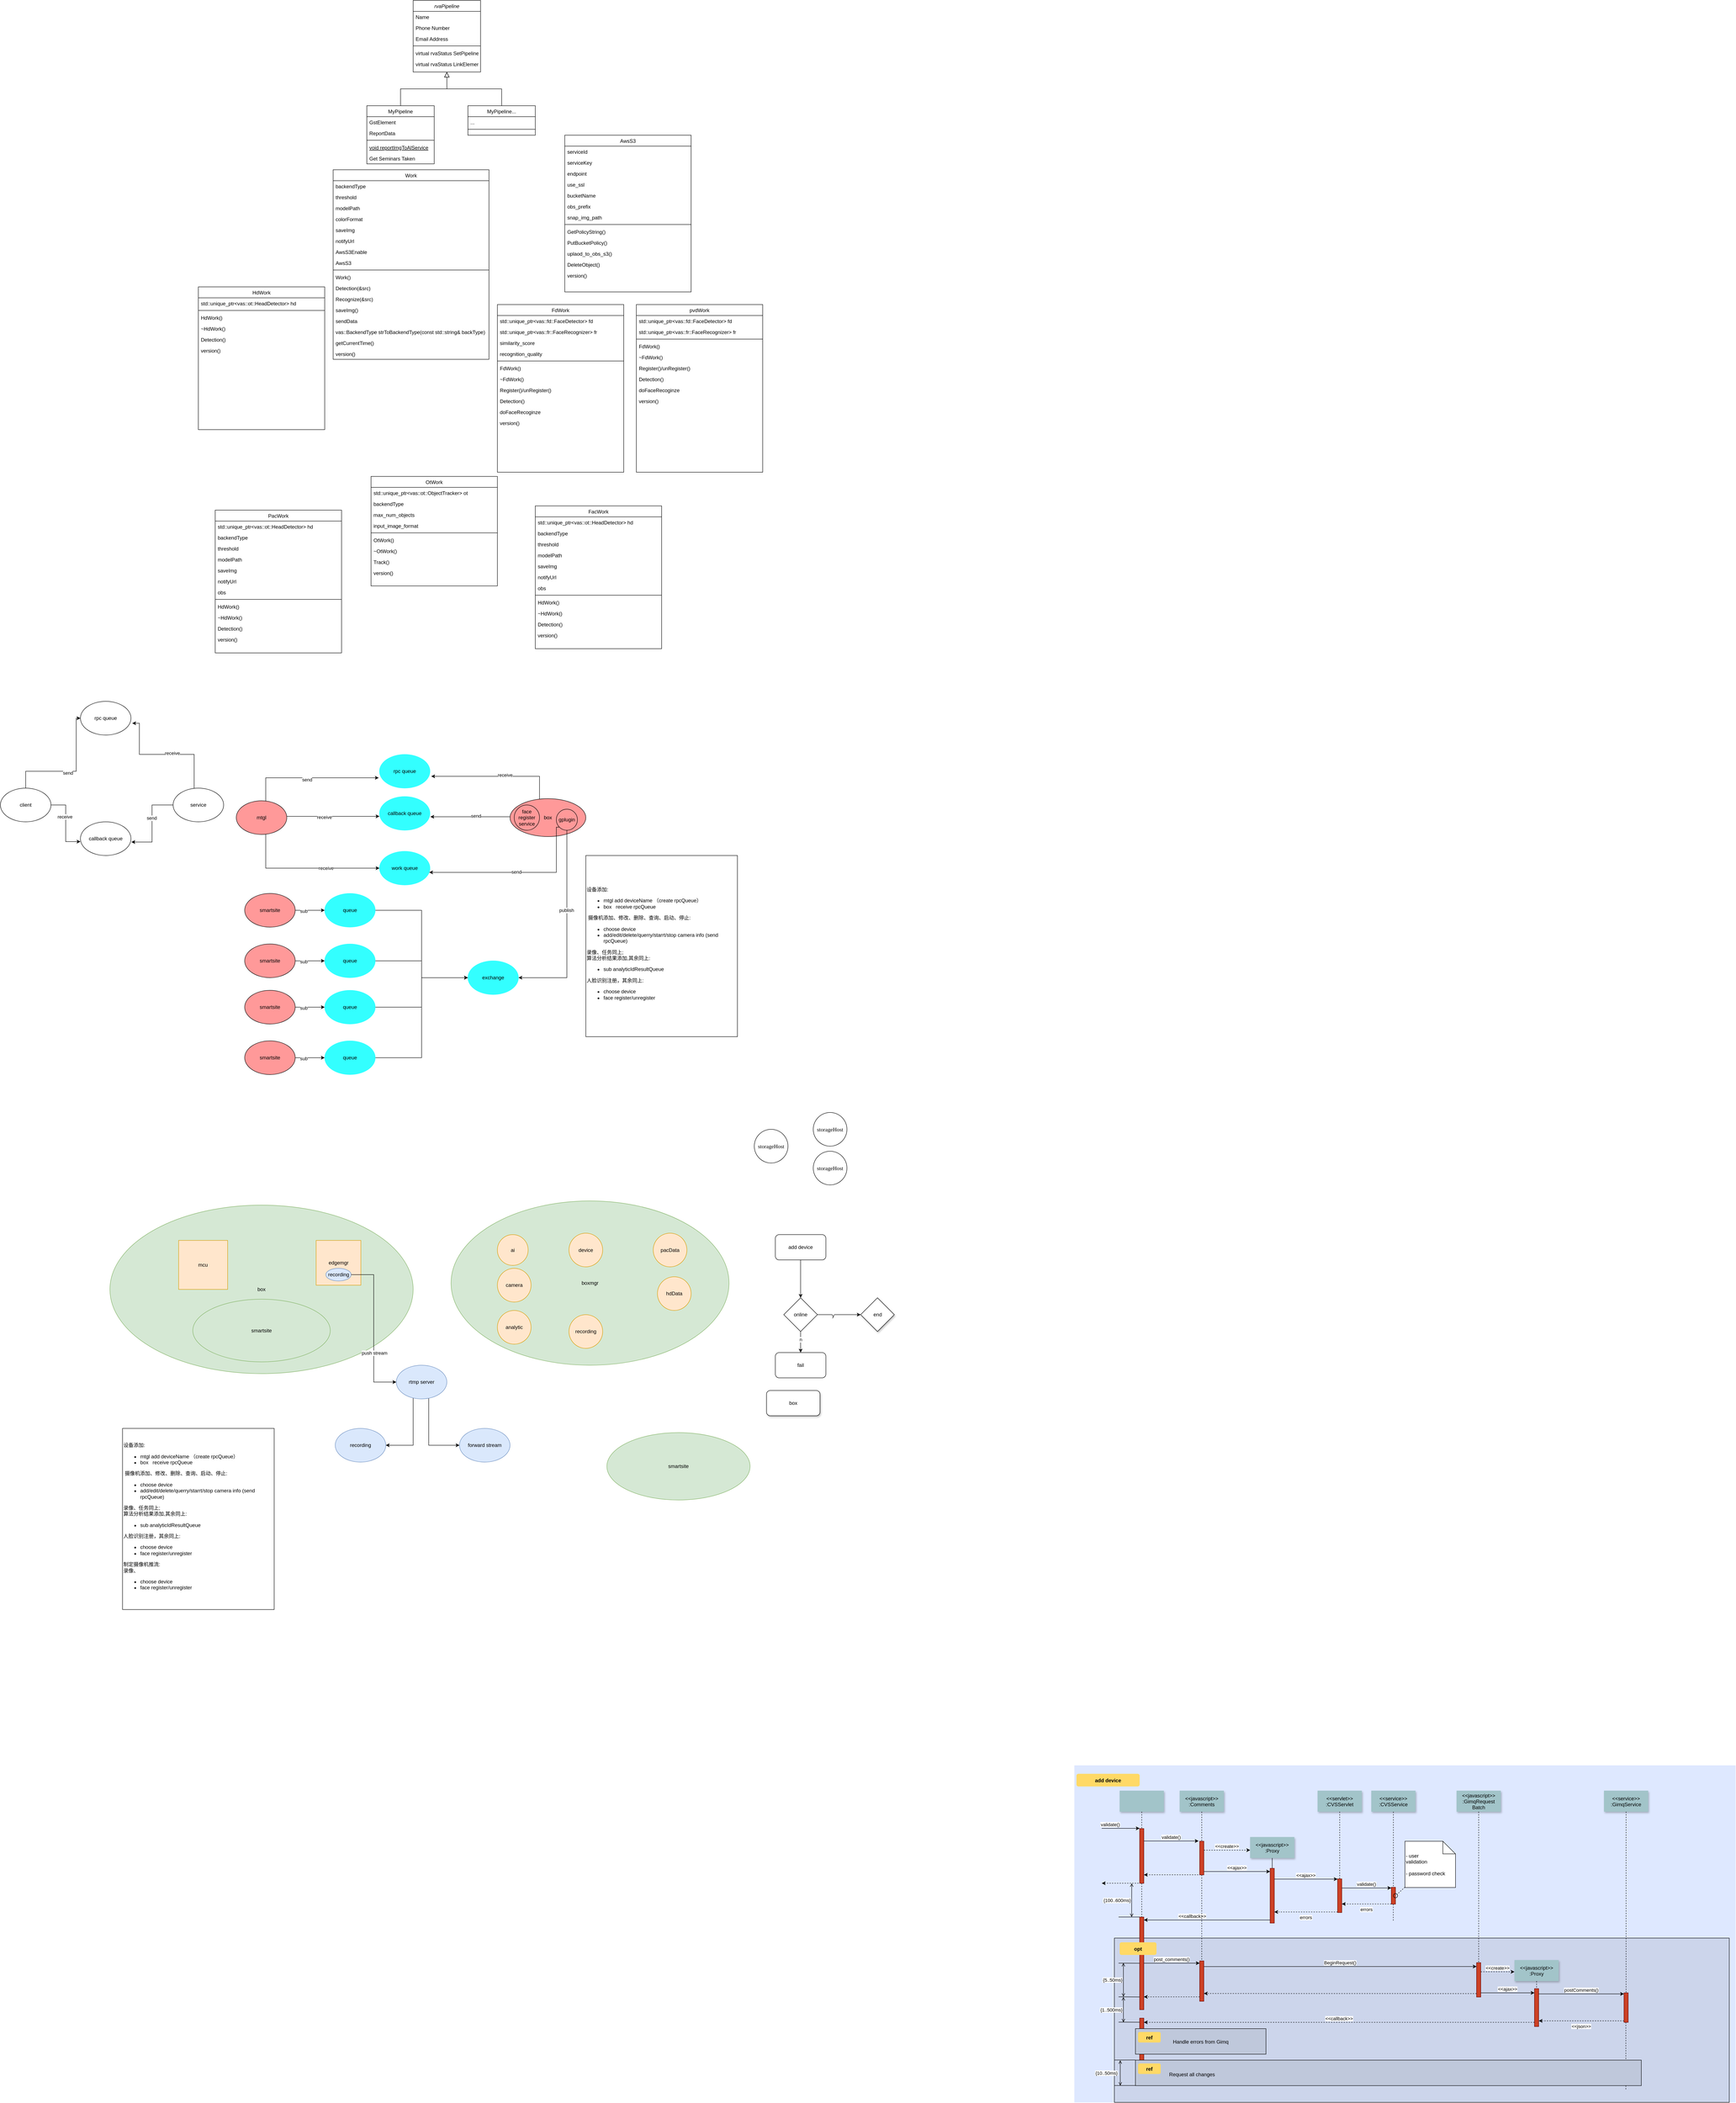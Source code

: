 <mxfile version="14.8.1" type="github">
  <diagram id="C5RBs43oDa-KdzZeNtuy" name="Page-1">
    <mxGraphModel dx="2421" dy="938" grid="1" gridSize="10" guides="1" tooltips="1" connect="1" arrows="1" fold="1" page="1" pageScale="1" pageWidth="827" pageHeight="1169" math="0" shadow="0">
      <root>
        <mxCell id="WIyWlLk6GJQsqaUBKTNV-0" />
        <mxCell id="WIyWlLk6GJQsqaUBKTNV-1" parent="WIyWlLk6GJQsqaUBKTNV-0" />
        <mxCell id="zkfFHV4jXpPFQw0GAbJ--0" value="rvaPipeline" style="swimlane;fontStyle=2;align=center;verticalAlign=top;childLayout=stackLayout;horizontal=1;startSize=26;horizontalStack=0;resizeParent=1;resizeLast=0;collapsible=1;marginBottom=0;rounded=0;shadow=0;strokeWidth=1;" parent="WIyWlLk6GJQsqaUBKTNV-1" vertex="1">
          <mxGeometry x="220" y="10" width="160" height="170" as="geometry">
            <mxRectangle x="230" y="140" width="160" height="26" as="alternateBounds" />
          </mxGeometry>
        </mxCell>
        <mxCell id="zkfFHV4jXpPFQw0GAbJ--1" value="Name" style="text;align=left;verticalAlign=top;spacingLeft=4;spacingRight=4;overflow=hidden;rotatable=0;points=[[0,0.5],[1,0.5]];portConstraint=eastwest;" parent="zkfFHV4jXpPFQw0GAbJ--0" vertex="1">
          <mxGeometry y="26" width="160" height="26" as="geometry" />
        </mxCell>
        <mxCell id="zkfFHV4jXpPFQw0GAbJ--2" value="Phone Number" style="text;align=left;verticalAlign=top;spacingLeft=4;spacingRight=4;overflow=hidden;rotatable=0;points=[[0,0.5],[1,0.5]];portConstraint=eastwest;rounded=0;shadow=0;html=0;" parent="zkfFHV4jXpPFQw0GAbJ--0" vertex="1">
          <mxGeometry y="52" width="160" height="26" as="geometry" />
        </mxCell>
        <mxCell id="zkfFHV4jXpPFQw0GAbJ--3" value="Email Address" style="text;align=left;verticalAlign=top;spacingLeft=4;spacingRight=4;overflow=hidden;rotatable=0;points=[[0,0.5],[1,0.5]];portConstraint=eastwest;rounded=0;shadow=0;html=0;" parent="zkfFHV4jXpPFQw0GAbJ--0" vertex="1">
          <mxGeometry y="78" width="160" height="26" as="geometry" />
        </mxCell>
        <mxCell id="zkfFHV4jXpPFQw0GAbJ--4" value="" style="line;html=1;strokeWidth=1;align=left;verticalAlign=middle;spacingTop=-1;spacingLeft=3;spacingRight=3;rotatable=0;labelPosition=right;points=[];portConstraint=eastwest;" parent="zkfFHV4jXpPFQw0GAbJ--0" vertex="1">
          <mxGeometry y="104" width="160" height="8" as="geometry" />
        </mxCell>
        <mxCell id="zkfFHV4jXpPFQw0GAbJ--5" value="virtual rvaStatus SetPipelineParams" style="text;align=left;verticalAlign=top;spacingLeft=4;spacingRight=4;overflow=hidden;rotatable=0;points=[[0,0.5],[1,0.5]];portConstraint=eastwest;" parent="zkfFHV4jXpPFQw0GAbJ--0" vertex="1">
          <mxGeometry y="112" width="160" height="26" as="geometry" />
        </mxCell>
        <mxCell id="EIuWIeSCN8ZFaZUn1zgs-3" value="virtual rvaStatus LinkElements()" style="text;align=left;verticalAlign=top;spacingLeft=4;spacingRight=4;overflow=hidden;rotatable=0;points=[[0,0.5],[1,0.5]];portConstraint=eastwest;" parent="zkfFHV4jXpPFQw0GAbJ--0" vertex="1">
          <mxGeometry y="138" width="160" height="26" as="geometry" />
        </mxCell>
        <mxCell id="zkfFHV4jXpPFQw0GAbJ--6" value="MyPipeline" style="swimlane;fontStyle=0;align=center;verticalAlign=top;childLayout=stackLayout;horizontal=1;startSize=26;horizontalStack=0;resizeParent=1;resizeLast=0;collapsible=1;marginBottom=0;rounded=0;shadow=0;strokeWidth=1;" parent="WIyWlLk6GJQsqaUBKTNV-1" vertex="1">
          <mxGeometry x="110" y="260" width="160" height="138" as="geometry">
            <mxRectangle x="130" y="380" width="160" height="26" as="alternateBounds" />
          </mxGeometry>
        </mxCell>
        <mxCell id="zkfFHV4jXpPFQw0GAbJ--7" value="GstElement" style="text;align=left;verticalAlign=top;spacingLeft=4;spacingRight=4;overflow=hidden;rotatable=0;points=[[0,0.5],[1,0.5]];portConstraint=eastwest;" parent="zkfFHV4jXpPFQw0GAbJ--6" vertex="1">
          <mxGeometry y="26" width="160" height="26" as="geometry" />
        </mxCell>
        <mxCell id="zkfFHV4jXpPFQw0GAbJ--8" value="ReportData" style="text;align=left;verticalAlign=top;spacingLeft=4;spacingRight=4;overflow=hidden;rotatable=0;points=[[0,0.5],[1,0.5]];portConstraint=eastwest;rounded=0;shadow=0;html=0;" parent="zkfFHV4jXpPFQw0GAbJ--6" vertex="1">
          <mxGeometry y="52" width="160" height="26" as="geometry" />
        </mxCell>
        <mxCell id="zkfFHV4jXpPFQw0GAbJ--9" value="" style="line;html=1;strokeWidth=1;align=left;verticalAlign=middle;spacingTop=-1;spacingLeft=3;spacingRight=3;rotatable=0;labelPosition=right;points=[];portConstraint=eastwest;" parent="zkfFHV4jXpPFQw0GAbJ--6" vertex="1">
          <mxGeometry y="78" width="160" height="8" as="geometry" />
        </mxCell>
        <mxCell id="zkfFHV4jXpPFQw0GAbJ--10" value="void reportImgToAlService" style="text;align=left;verticalAlign=top;spacingLeft=4;spacingRight=4;overflow=hidden;rotatable=0;points=[[0,0.5],[1,0.5]];portConstraint=eastwest;fontStyle=4;" parent="zkfFHV4jXpPFQw0GAbJ--6" vertex="1">
          <mxGeometry y="86" width="160" height="26" as="geometry" />
        </mxCell>
        <mxCell id="zkfFHV4jXpPFQw0GAbJ--11" value="Get Seminars Taken" style="text;align=left;verticalAlign=top;spacingLeft=4;spacingRight=4;overflow=hidden;rotatable=0;points=[[0,0.5],[1,0.5]];portConstraint=eastwest;" parent="zkfFHV4jXpPFQw0GAbJ--6" vertex="1">
          <mxGeometry y="112" width="160" height="26" as="geometry" />
        </mxCell>
        <mxCell id="zkfFHV4jXpPFQw0GAbJ--12" value="" style="endArrow=block;endSize=10;endFill=0;shadow=0;strokeWidth=1;rounded=0;edgeStyle=elbowEdgeStyle;elbow=vertical;" parent="WIyWlLk6GJQsqaUBKTNV-1" source="zkfFHV4jXpPFQw0GAbJ--6" target="zkfFHV4jXpPFQw0GAbJ--0" edge="1">
          <mxGeometry width="160" relative="1" as="geometry">
            <mxPoint x="190" y="103" as="sourcePoint" />
            <mxPoint x="190" y="103" as="targetPoint" />
          </mxGeometry>
        </mxCell>
        <mxCell id="zkfFHV4jXpPFQw0GAbJ--13" value="MyPipeline..." style="swimlane;fontStyle=0;align=center;verticalAlign=top;childLayout=stackLayout;horizontal=1;startSize=26;horizontalStack=0;resizeParent=1;resizeLast=0;collapsible=1;marginBottom=0;rounded=0;shadow=0;strokeWidth=1;" parent="WIyWlLk6GJQsqaUBKTNV-1" vertex="1">
          <mxGeometry x="350" y="260" width="160" height="70" as="geometry">
            <mxRectangle x="340" y="380" width="170" height="26" as="alternateBounds" />
          </mxGeometry>
        </mxCell>
        <mxCell id="zkfFHV4jXpPFQw0GAbJ--14" value="..." style="text;align=left;verticalAlign=top;spacingLeft=4;spacingRight=4;overflow=hidden;rotatable=0;points=[[0,0.5],[1,0.5]];portConstraint=eastwest;" parent="zkfFHV4jXpPFQw0GAbJ--13" vertex="1">
          <mxGeometry y="26" width="160" height="26" as="geometry" />
        </mxCell>
        <mxCell id="zkfFHV4jXpPFQw0GAbJ--15" value="" style="line;html=1;strokeWidth=1;align=left;verticalAlign=middle;spacingTop=-1;spacingLeft=3;spacingRight=3;rotatable=0;labelPosition=right;points=[];portConstraint=eastwest;" parent="zkfFHV4jXpPFQw0GAbJ--13" vertex="1">
          <mxGeometry y="52" width="160" height="8" as="geometry" />
        </mxCell>
        <mxCell id="zkfFHV4jXpPFQw0GAbJ--16" value="" style="endArrow=block;endSize=10;endFill=0;shadow=0;strokeWidth=1;rounded=0;edgeStyle=elbowEdgeStyle;elbow=vertical;" parent="WIyWlLk6GJQsqaUBKTNV-1" source="zkfFHV4jXpPFQw0GAbJ--13" target="zkfFHV4jXpPFQw0GAbJ--0" edge="1">
          <mxGeometry width="160" relative="1" as="geometry">
            <mxPoint x="200" y="273" as="sourcePoint" />
            <mxPoint x="300" y="171" as="targetPoint" />
          </mxGeometry>
        </mxCell>
        <mxCell id="EIuWIeSCN8ZFaZUn1zgs-45" value="HdWork" style="swimlane;fontStyle=0;align=center;verticalAlign=top;childLayout=stackLayout;horizontal=1;startSize=26;horizontalStack=0;resizeParent=1;resizeLast=0;collapsible=1;marginBottom=0;rounded=0;shadow=0;strokeWidth=1;" parent="WIyWlLk6GJQsqaUBKTNV-1" vertex="1">
          <mxGeometry x="-290" y="690" width="300" height="339" as="geometry">
            <mxRectangle x="508" y="120" width="160" height="26" as="alternateBounds" />
          </mxGeometry>
        </mxCell>
        <mxCell id="EIuWIeSCN8ZFaZUn1zgs-46" value="std::unique_ptr&lt;vas::ot::HeadDetector&gt; hd" style="text;align=left;verticalAlign=top;spacingLeft=4;spacingRight=4;overflow=hidden;rotatable=0;points=[[0,0.5],[1,0.5]];portConstraint=eastwest;" parent="EIuWIeSCN8ZFaZUn1zgs-45" vertex="1">
          <mxGeometry y="26" width="300" height="26" as="geometry" />
        </mxCell>
        <mxCell id="EIuWIeSCN8ZFaZUn1zgs-51" value="" style="line;html=1;strokeWidth=1;align=left;verticalAlign=middle;spacingTop=-1;spacingLeft=3;spacingRight=3;rotatable=0;labelPosition=right;points=[];portConstraint=eastwest;" parent="EIuWIeSCN8ZFaZUn1zgs-45" vertex="1">
          <mxGeometry y="52" width="300" height="8" as="geometry" />
        </mxCell>
        <mxCell id="EIuWIeSCN8ZFaZUn1zgs-52" value="HdWork()" style="text;align=left;verticalAlign=top;spacingLeft=4;spacingRight=4;overflow=hidden;rotatable=0;points=[[0,0.5],[1,0.5]];portConstraint=eastwest;" parent="EIuWIeSCN8ZFaZUn1zgs-45" vertex="1">
          <mxGeometry y="60" width="300" height="26" as="geometry" />
        </mxCell>
        <mxCell id="EIuWIeSCN8ZFaZUn1zgs-55" value="~HdWork()" style="text;align=left;verticalAlign=top;spacingLeft=4;spacingRight=4;overflow=hidden;rotatable=0;points=[[0,0.5],[1,0.5]];portConstraint=eastwest;" parent="EIuWIeSCN8ZFaZUn1zgs-45" vertex="1">
          <mxGeometry y="86" width="300" height="26" as="geometry" />
        </mxCell>
        <mxCell id="aHSUzF2l3U4_WT08x_av-0" value="Detection()" style="text;align=left;verticalAlign=top;spacingLeft=4;spacingRight=4;overflow=hidden;rotatable=0;points=[[0,0.5],[1,0.5]];portConstraint=eastwest;" parent="EIuWIeSCN8ZFaZUn1zgs-45" vertex="1">
          <mxGeometry y="112" width="300" height="26" as="geometry" />
        </mxCell>
        <mxCell id="aHSUzF2l3U4_WT08x_av-1" value="version()" style="text;align=left;verticalAlign=top;spacingLeft=4;spacingRight=4;overflow=hidden;rotatable=0;points=[[0,0.5],[1,0.5]];portConstraint=eastwest;" parent="EIuWIeSCN8ZFaZUn1zgs-45" vertex="1">
          <mxGeometry y="138" width="300" height="26" as="geometry" />
        </mxCell>
        <mxCell id="aHSUzF2l3U4_WT08x_av-2" value="FdWork" style="swimlane;fontStyle=0;align=center;verticalAlign=top;childLayout=stackLayout;horizontal=1;startSize=26;horizontalStack=0;resizeParent=1;resizeLast=0;collapsible=1;marginBottom=0;rounded=0;shadow=0;strokeWidth=1;" parent="WIyWlLk6GJQsqaUBKTNV-1" vertex="1">
          <mxGeometry x="420" y="732" width="300" height="398" as="geometry">
            <mxRectangle x="508" y="120" width="160" height="26" as="alternateBounds" />
          </mxGeometry>
        </mxCell>
        <mxCell id="aHSUzF2l3U4_WT08x_av-3" value="std::unique_ptr&lt;vas::fd::FaceDetector&gt; fd" style="text;align=left;verticalAlign=top;spacingLeft=4;spacingRight=4;overflow=hidden;rotatable=0;points=[[0,0.5],[1,0.5]];portConstraint=eastwest;" parent="aHSUzF2l3U4_WT08x_av-2" vertex="1">
          <mxGeometry y="26" width="300" height="26" as="geometry" />
        </mxCell>
        <mxCell id="wuCH2IQg_Po8L5Twyxa0-1" value="std::unique_ptr&lt;vas::fr::FaceRecognizer&gt; fr" style="text;align=left;verticalAlign=top;spacingLeft=4;spacingRight=4;overflow=hidden;rotatable=0;points=[[0,0.5],[1,0.5]];portConstraint=eastwest;" parent="aHSUzF2l3U4_WT08x_av-2" vertex="1">
          <mxGeometry y="52" width="300" height="26" as="geometry" />
        </mxCell>
        <mxCell id="wuCH2IQg_Po8L5Twyxa0-94" value="similarity_score" style="text;align=left;verticalAlign=top;spacingLeft=4;spacingRight=4;overflow=hidden;rotatable=0;points=[[0,0.5],[1,0.5]];portConstraint=eastwest;" parent="aHSUzF2l3U4_WT08x_av-2" vertex="1">
          <mxGeometry y="78" width="300" height="26" as="geometry" />
        </mxCell>
        <mxCell id="wuCH2IQg_Po8L5Twyxa0-95" value="recognition_quality" style="text;align=left;verticalAlign=top;spacingLeft=4;spacingRight=4;overflow=hidden;rotatable=0;points=[[0,0.5],[1,0.5]];portConstraint=eastwest;" parent="aHSUzF2l3U4_WT08x_av-2" vertex="1">
          <mxGeometry y="104" width="300" height="26" as="geometry" />
        </mxCell>
        <mxCell id="aHSUzF2l3U4_WT08x_av-10" value="" style="line;html=1;strokeWidth=1;align=left;verticalAlign=middle;spacingTop=-1;spacingLeft=3;spacingRight=3;rotatable=0;labelPosition=right;points=[];portConstraint=eastwest;" parent="aHSUzF2l3U4_WT08x_av-2" vertex="1">
          <mxGeometry y="130" width="300" height="8" as="geometry" />
        </mxCell>
        <mxCell id="aHSUzF2l3U4_WT08x_av-11" value="FdWork()" style="text;align=left;verticalAlign=top;spacingLeft=4;spacingRight=4;overflow=hidden;rotatable=0;points=[[0,0.5],[1,0.5]];portConstraint=eastwest;" parent="aHSUzF2l3U4_WT08x_av-2" vertex="1">
          <mxGeometry y="138" width="300" height="26" as="geometry" />
        </mxCell>
        <mxCell id="aHSUzF2l3U4_WT08x_av-12" value="~FdWork()" style="text;align=left;verticalAlign=top;spacingLeft=4;spacingRight=4;overflow=hidden;rotatable=0;points=[[0,0.5],[1,0.5]];portConstraint=eastwest;" parent="aHSUzF2l3U4_WT08x_av-2" vertex="1">
          <mxGeometry y="164" width="300" height="26" as="geometry" />
        </mxCell>
        <mxCell id="aHSUzF2l3U4_WT08x_av-13" value="Register()/unRegister()" style="text;align=left;verticalAlign=top;spacingLeft=4;spacingRight=4;overflow=hidden;rotatable=0;points=[[0,0.5],[1,0.5]];portConstraint=eastwest;" parent="aHSUzF2l3U4_WT08x_av-2" vertex="1">
          <mxGeometry y="190" width="300" height="26" as="geometry" />
        </mxCell>
        <mxCell id="aHSUzF2l3U4_WT08x_av-14" value="Detection()" style="text;align=left;verticalAlign=top;spacingLeft=4;spacingRight=4;overflow=hidden;rotatable=0;points=[[0,0.5],[1,0.5]];portConstraint=eastwest;" parent="aHSUzF2l3U4_WT08x_av-2" vertex="1">
          <mxGeometry y="216" width="300" height="26" as="geometry" />
        </mxCell>
        <mxCell id="wuCH2IQg_Po8L5Twyxa0-0" value="doFaceRecoginze" style="text;align=left;verticalAlign=top;spacingLeft=4;spacingRight=4;overflow=hidden;rotatable=0;points=[[0,0.5],[1,0.5]];portConstraint=eastwest;" parent="aHSUzF2l3U4_WT08x_av-2" vertex="1">
          <mxGeometry y="242" width="300" height="26" as="geometry" />
        </mxCell>
        <mxCell id="aHSUzF2l3U4_WT08x_av-16" value="version()" style="text;align=left;verticalAlign=top;spacingLeft=4;spacingRight=4;overflow=hidden;rotatable=0;points=[[0,0.5],[1,0.5]];portConstraint=eastwest;" parent="aHSUzF2l3U4_WT08x_av-2" vertex="1">
          <mxGeometry y="268" width="300" height="26" as="geometry" />
        </mxCell>
        <mxCell id="wuCH2IQg_Po8L5Twyxa0-3" value="PacWork" style="swimlane;fontStyle=0;align=center;verticalAlign=top;childLayout=stackLayout;horizontal=1;startSize=26;horizontalStack=0;resizeParent=1;resizeLast=0;collapsible=1;marginBottom=0;rounded=0;shadow=0;strokeWidth=1;" parent="WIyWlLk6GJQsqaUBKTNV-1" vertex="1">
          <mxGeometry x="-250" y="1220" width="300" height="339" as="geometry">
            <mxRectangle x="508" y="120" width="160" height="26" as="alternateBounds" />
          </mxGeometry>
        </mxCell>
        <mxCell id="wuCH2IQg_Po8L5Twyxa0-4" value="std::unique_ptr&lt;vas::ot::HeadDetector&gt; hd" style="text;align=left;verticalAlign=top;spacingLeft=4;spacingRight=4;overflow=hidden;rotatable=0;points=[[0,0.5],[1,0.5]];portConstraint=eastwest;" parent="wuCH2IQg_Po8L5Twyxa0-3" vertex="1">
          <mxGeometry y="26" width="300" height="26" as="geometry" />
        </mxCell>
        <mxCell id="wuCH2IQg_Po8L5Twyxa0-5" value="backendType" style="text;align=left;verticalAlign=top;spacingLeft=4;spacingRight=4;overflow=hidden;rotatable=0;points=[[0,0.5],[1,0.5]];portConstraint=eastwest;rounded=0;shadow=0;html=0;" parent="wuCH2IQg_Po8L5Twyxa0-3" vertex="1">
          <mxGeometry y="52" width="300" height="26" as="geometry" />
        </mxCell>
        <mxCell id="wuCH2IQg_Po8L5Twyxa0-6" value="threshold" style="text;align=left;verticalAlign=top;spacingLeft=4;spacingRight=4;overflow=hidden;rotatable=0;points=[[0,0.5],[1,0.5]];portConstraint=eastwest;rounded=0;shadow=0;html=0;" parent="wuCH2IQg_Po8L5Twyxa0-3" vertex="1">
          <mxGeometry y="78" width="300" height="26" as="geometry" />
        </mxCell>
        <mxCell id="wuCH2IQg_Po8L5Twyxa0-7" value="modelPath" style="text;align=left;verticalAlign=top;spacingLeft=4;spacingRight=4;overflow=hidden;rotatable=0;points=[[0,0.5],[1,0.5]];portConstraint=eastwest;rounded=0;shadow=0;html=0;" parent="wuCH2IQg_Po8L5Twyxa0-3" vertex="1">
          <mxGeometry y="104" width="300" height="26" as="geometry" />
        </mxCell>
        <mxCell id="wuCH2IQg_Po8L5Twyxa0-8" value="saveImg" style="text;align=left;verticalAlign=top;spacingLeft=4;spacingRight=4;overflow=hidden;rotatable=0;points=[[0,0.5],[1,0.5]];portConstraint=eastwest;rounded=0;shadow=0;html=0;" parent="wuCH2IQg_Po8L5Twyxa0-3" vertex="1">
          <mxGeometry y="130" width="300" height="26" as="geometry" />
        </mxCell>
        <mxCell id="wuCH2IQg_Po8L5Twyxa0-9" value="notifyUrl" style="text;align=left;verticalAlign=top;spacingLeft=4;spacingRight=4;overflow=hidden;rotatable=0;points=[[0,0.5],[1,0.5]];portConstraint=eastwest;rounded=0;shadow=0;html=0;" parent="wuCH2IQg_Po8L5Twyxa0-3" vertex="1">
          <mxGeometry y="156" width="300" height="26" as="geometry" />
        </mxCell>
        <mxCell id="wuCH2IQg_Po8L5Twyxa0-10" value="obs" style="text;align=left;verticalAlign=top;spacingLeft=4;spacingRight=4;overflow=hidden;rotatable=0;points=[[0,0.5],[1,0.5]];portConstraint=eastwest;rounded=0;shadow=0;html=0;" parent="wuCH2IQg_Po8L5Twyxa0-3" vertex="1">
          <mxGeometry y="182" width="300" height="26" as="geometry" />
        </mxCell>
        <mxCell id="wuCH2IQg_Po8L5Twyxa0-11" value="" style="line;html=1;strokeWidth=1;align=left;verticalAlign=middle;spacingTop=-1;spacingLeft=3;spacingRight=3;rotatable=0;labelPosition=right;points=[];portConstraint=eastwest;" parent="wuCH2IQg_Po8L5Twyxa0-3" vertex="1">
          <mxGeometry y="208" width="300" height="8" as="geometry" />
        </mxCell>
        <mxCell id="wuCH2IQg_Po8L5Twyxa0-12" value="HdWork()" style="text;align=left;verticalAlign=top;spacingLeft=4;spacingRight=4;overflow=hidden;rotatable=0;points=[[0,0.5],[1,0.5]];portConstraint=eastwest;" parent="wuCH2IQg_Po8L5Twyxa0-3" vertex="1">
          <mxGeometry y="216" width="300" height="26" as="geometry" />
        </mxCell>
        <mxCell id="wuCH2IQg_Po8L5Twyxa0-13" value="~HdWork()" style="text;align=left;verticalAlign=top;spacingLeft=4;spacingRight=4;overflow=hidden;rotatable=0;points=[[0,0.5],[1,0.5]];portConstraint=eastwest;" parent="wuCH2IQg_Po8L5Twyxa0-3" vertex="1">
          <mxGeometry y="242" width="300" height="26" as="geometry" />
        </mxCell>
        <mxCell id="wuCH2IQg_Po8L5Twyxa0-14" value="Detection()" style="text;align=left;verticalAlign=top;spacingLeft=4;spacingRight=4;overflow=hidden;rotatable=0;points=[[0,0.5],[1,0.5]];portConstraint=eastwest;" parent="wuCH2IQg_Po8L5Twyxa0-3" vertex="1">
          <mxGeometry y="268" width="300" height="26" as="geometry" />
        </mxCell>
        <mxCell id="wuCH2IQg_Po8L5Twyxa0-15" value="version()" style="text;align=left;verticalAlign=top;spacingLeft=4;spacingRight=4;overflow=hidden;rotatable=0;points=[[0,0.5],[1,0.5]];portConstraint=eastwest;" parent="wuCH2IQg_Po8L5Twyxa0-3" vertex="1">
          <mxGeometry y="294" width="300" height="26" as="geometry" />
        </mxCell>
        <mxCell id="wuCH2IQg_Po8L5Twyxa0-17" value="OtWork" style="swimlane;fontStyle=0;align=center;verticalAlign=top;childLayout=stackLayout;horizontal=1;startSize=26;horizontalStack=0;resizeParent=1;resizeLast=0;collapsible=1;marginBottom=0;rounded=0;shadow=0;strokeWidth=1;" parent="WIyWlLk6GJQsqaUBKTNV-1" vertex="1">
          <mxGeometry x="120" y="1140" width="300" height="260" as="geometry">
            <mxRectangle x="508" y="120" width="160" height="26" as="alternateBounds" />
          </mxGeometry>
        </mxCell>
        <mxCell id="wuCH2IQg_Po8L5Twyxa0-18" value="std::unique_ptr&lt;vas::ot::ObjectTracker&gt; ot" style="text;align=left;verticalAlign=top;spacingLeft=4;spacingRight=4;overflow=hidden;rotatable=0;points=[[0,0.5],[1,0.5]];portConstraint=eastwest;" parent="wuCH2IQg_Po8L5Twyxa0-17" vertex="1">
          <mxGeometry y="26" width="300" height="26" as="geometry" />
        </mxCell>
        <mxCell id="wuCH2IQg_Po8L5Twyxa0-19" value="backendType" style="text;align=left;verticalAlign=top;spacingLeft=4;spacingRight=4;overflow=hidden;rotatable=0;points=[[0,0.5],[1,0.5]];portConstraint=eastwest;rounded=0;shadow=0;html=0;" parent="wuCH2IQg_Po8L5Twyxa0-17" vertex="1">
          <mxGeometry y="52" width="300" height="26" as="geometry" />
        </mxCell>
        <mxCell id="wuCH2IQg_Po8L5Twyxa0-21" value="max_num_objects" style="text;align=left;verticalAlign=top;spacingLeft=4;spacingRight=4;overflow=hidden;rotatable=0;points=[[0,0.5],[1,0.5]];portConstraint=eastwest;rounded=0;shadow=0;html=0;" parent="wuCH2IQg_Po8L5Twyxa0-17" vertex="1">
          <mxGeometry y="78" width="300" height="26" as="geometry" />
        </mxCell>
        <mxCell id="wuCH2IQg_Po8L5Twyxa0-22" value="input_image_format" style="text;align=left;verticalAlign=top;spacingLeft=4;spacingRight=4;overflow=hidden;rotatable=0;points=[[0,0.5],[1,0.5]];portConstraint=eastwest;rounded=0;shadow=0;html=0;" parent="wuCH2IQg_Po8L5Twyxa0-17" vertex="1">
          <mxGeometry y="104" width="300" height="26" as="geometry" />
        </mxCell>
        <mxCell id="wuCH2IQg_Po8L5Twyxa0-25" value="" style="line;html=1;strokeWidth=1;align=left;verticalAlign=middle;spacingTop=-1;spacingLeft=3;spacingRight=3;rotatable=0;labelPosition=right;points=[];portConstraint=eastwest;" parent="wuCH2IQg_Po8L5Twyxa0-17" vertex="1">
          <mxGeometry y="130" width="300" height="8" as="geometry" />
        </mxCell>
        <mxCell id="wuCH2IQg_Po8L5Twyxa0-26" value="OtWork()" style="text;align=left;verticalAlign=top;spacingLeft=4;spacingRight=4;overflow=hidden;rotatable=0;points=[[0,0.5],[1,0.5]];portConstraint=eastwest;" parent="wuCH2IQg_Po8L5Twyxa0-17" vertex="1">
          <mxGeometry y="138" width="300" height="26" as="geometry" />
        </mxCell>
        <mxCell id="wuCH2IQg_Po8L5Twyxa0-27" value="~OtWork()" style="text;align=left;verticalAlign=top;spacingLeft=4;spacingRight=4;overflow=hidden;rotatable=0;points=[[0,0.5],[1,0.5]];portConstraint=eastwest;" parent="wuCH2IQg_Po8L5Twyxa0-17" vertex="1">
          <mxGeometry y="164" width="300" height="26" as="geometry" />
        </mxCell>
        <mxCell id="wuCH2IQg_Po8L5Twyxa0-28" value="Track()" style="text;align=left;verticalAlign=top;spacingLeft=4;spacingRight=4;overflow=hidden;rotatable=0;points=[[0,0.5],[1,0.5]];portConstraint=eastwest;" parent="wuCH2IQg_Po8L5Twyxa0-17" vertex="1">
          <mxGeometry y="190" width="300" height="26" as="geometry" />
        </mxCell>
        <mxCell id="wuCH2IQg_Po8L5Twyxa0-29" value="version()" style="text;align=left;verticalAlign=top;spacingLeft=4;spacingRight=4;overflow=hidden;rotatable=0;points=[[0,0.5],[1,0.5]];portConstraint=eastwest;" parent="wuCH2IQg_Po8L5Twyxa0-17" vertex="1">
          <mxGeometry y="216" width="300" height="26" as="geometry" />
        </mxCell>
        <mxCell id="wuCH2IQg_Po8L5Twyxa0-30" value="FacWork" style="swimlane;fontStyle=0;align=center;verticalAlign=top;childLayout=stackLayout;horizontal=1;startSize=26;horizontalStack=0;resizeParent=1;resizeLast=0;collapsible=1;marginBottom=0;rounded=0;shadow=0;strokeWidth=1;" parent="WIyWlLk6GJQsqaUBKTNV-1" vertex="1">
          <mxGeometry x="510" y="1210" width="300" height="339" as="geometry">
            <mxRectangle x="508" y="120" width="160" height="26" as="alternateBounds" />
          </mxGeometry>
        </mxCell>
        <mxCell id="wuCH2IQg_Po8L5Twyxa0-31" value="std::unique_ptr&lt;vas::ot::HeadDetector&gt; hd" style="text;align=left;verticalAlign=top;spacingLeft=4;spacingRight=4;overflow=hidden;rotatable=0;points=[[0,0.5],[1,0.5]];portConstraint=eastwest;" parent="wuCH2IQg_Po8L5Twyxa0-30" vertex="1">
          <mxGeometry y="26" width="300" height="26" as="geometry" />
        </mxCell>
        <mxCell id="wuCH2IQg_Po8L5Twyxa0-32" value="backendType" style="text;align=left;verticalAlign=top;spacingLeft=4;spacingRight=4;overflow=hidden;rotatable=0;points=[[0,0.5],[1,0.5]];portConstraint=eastwest;rounded=0;shadow=0;html=0;" parent="wuCH2IQg_Po8L5Twyxa0-30" vertex="1">
          <mxGeometry y="52" width="300" height="26" as="geometry" />
        </mxCell>
        <mxCell id="wuCH2IQg_Po8L5Twyxa0-33" value="threshold" style="text;align=left;verticalAlign=top;spacingLeft=4;spacingRight=4;overflow=hidden;rotatable=0;points=[[0,0.5],[1,0.5]];portConstraint=eastwest;rounded=0;shadow=0;html=0;" parent="wuCH2IQg_Po8L5Twyxa0-30" vertex="1">
          <mxGeometry y="78" width="300" height="26" as="geometry" />
        </mxCell>
        <mxCell id="wuCH2IQg_Po8L5Twyxa0-34" value="modelPath" style="text;align=left;verticalAlign=top;spacingLeft=4;spacingRight=4;overflow=hidden;rotatable=0;points=[[0,0.5],[1,0.5]];portConstraint=eastwest;rounded=0;shadow=0;html=0;" parent="wuCH2IQg_Po8L5Twyxa0-30" vertex="1">
          <mxGeometry y="104" width="300" height="26" as="geometry" />
        </mxCell>
        <mxCell id="wuCH2IQg_Po8L5Twyxa0-35" value="saveImg" style="text;align=left;verticalAlign=top;spacingLeft=4;spacingRight=4;overflow=hidden;rotatable=0;points=[[0,0.5],[1,0.5]];portConstraint=eastwest;rounded=0;shadow=0;html=0;" parent="wuCH2IQg_Po8L5Twyxa0-30" vertex="1">
          <mxGeometry y="130" width="300" height="26" as="geometry" />
        </mxCell>
        <mxCell id="wuCH2IQg_Po8L5Twyxa0-36" value="notifyUrl" style="text;align=left;verticalAlign=top;spacingLeft=4;spacingRight=4;overflow=hidden;rotatable=0;points=[[0,0.5],[1,0.5]];portConstraint=eastwest;rounded=0;shadow=0;html=0;" parent="wuCH2IQg_Po8L5Twyxa0-30" vertex="1">
          <mxGeometry y="156" width="300" height="26" as="geometry" />
        </mxCell>
        <mxCell id="wuCH2IQg_Po8L5Twyxa0-37" value="obs" style="text;align=left;verticalAlign=top;spacingLeft=4;spacingRight=4;overflow=hidden;rotatable=0;points=[[0,0.5],[1,0.5]];portConstraint=eastwest;rounded=0;shadow=0;html=0;" parent="wuCH2IQg_Po8L5Twyxa0-30" vertex="1">
          <mxGeometry y="182" width="300" height="26" as="geometry" />
        </mxCell>
        <mxCell id="wuCH2IQg_Po8L5Twyxa0-38" value="" style="line;html=1;strokeWidth=1;align=left;verticalAlign=middle;spacingTop=-1;spacingLeft=3;spacingRight=3;rotatable=0;labelPosition=right;points=[];portConstraint=eastwest;" parent="wuCH2IQg_Po8L5Twyxa0-30" vertex="1">
          <mxGeometry y="208" width="300" height="8" as="geometry" />
        </mxCell>
        <mxCell id="wuCH2IQg_Po8L5Twyxa0-39" value="HdWork()" style="text;align=left;verticalAlign=top;spacingLeft=4;spacingRight=4;overflow=hidden;rotatable=0;points=[[0,0.5],[1,0.5]];portConstraint=eastwest;" parent="wuCH2IQg_Po8L5Twyxa0-30" vertex="1">
          <mxGeometry y="216" width="300" height="26" as="geometry" />
        </mxCell>
        <mxCell id="wuCH2IQg_Po8L5Twyxa0-40" value="~HdWork()" style="text;align=left;verticalAlign=top;spacingLeft=4;spacingRight=4;overflow=hidden;rotatable=0;points=[[0,0.5],[1,0.5]];portConstraint=eastwest;" parent="wuCH2IQg_Po8L5Twyxa0-30" vertex="1">
          <mxGeometry y="242" width="300" height="26" as="geometry" />
        </mxCell>
        <mxCell id="wuCH2IQg_Po8L5Twyxa0-41" value="Detection()" style="text;align=left;verticalAlign=top;spacingLeft=4;spacingRight=4;overflow=hidden;rotatable=0;points=[[0,0.5],[1,0.5]];portConstraint=eastwest;" parent="wuCH2IQg_Po8L5Twyxa0-30" vertex="1">
          <mxGeometry y="268" width="300" height="26" as="geometry" />
        </mxCell>
        <mxCell id="wuCH2IQg_Po8L5Twyxa0-42" value="version()" style="text;align=left;verticalAlign=top;spacingLeft=4;spacingRight=4;overflow=hidden;rotatable=0;points=[[0,0.5],[1,0.5]];portConstraint=eastwest;" parent="wuCH2IQg_Po8L5Twyxa0-30" vertex="1">
          <mxGeometry y="294" width="300" height="26" as="geometry" />
        </mxCell>
        <mxCell id="wuCH2IQg_Po8L5Twyxa0-45" value="Work" style="swimlane;fontStyle=0;align=center;verticalAlign=top;childLayout=stackLayout;horizontal=1;startSize=26;horizontalStack=0;resizeParent=1;resizeLast=0;collapsible=1;marginBottom=0;rounded=0;shadow=0;strokeWidth=1;" parent="WIyWlLk6GJQsqaUBKTNV-1" vertex="1">
          <mxGeometry x="30" y="412" width="370" height="450" as="geometry">
            <mxRectangle x="508" y="120" width="160" height="26" as="alternateBounds" />
          </mxGeometry>
        </mxCell>
        <mxCell id="wuCH2IQg_Po8L5Twyxa0-47" value="backendType" style="text;align=left;verticalAlign=top;spacingLeft=4;spacingRight=4;overflow=hidden;rotatable=0;points=[[0,0.5],[1,0.5]];portConstraint=eastwest;rounded=0;shadow=0;html=0;" parent="wuCH2IQg_Po8L5Twyxa0-45" vertex="1">
          <mxGeometry y="26" width="370" height="26" as="geometry" />
        </mxCell>
        <mxCell id="wuCH2IQg_Po8L5Twyxa0-48" value="threshold" style="text;align=left;verticalAlign=top;spacingLeft=4;spacingRight=4;overflow=hidden;rotatable=0;points=[[0,0.5],[1,0.5]];portConstraint=eastwest;rounded=0;shadow=0;html=0;" parent="wuCH2IQg_Po8L5Twyxa0-45" vertex="1">
          <mxGeometry y="52" width="370" height="26" as="geometry" />
        </mxCell>
        <mxCell id="wuCH2IQg_Po8L5Twyxa0-49" value="modelPath" style="text;align=left;verticalAlign=top;spacingLeft=4;spacingRight=4;overflow=hidden;rotatable=0;points=[[0,0.5],[1,0.5]];portConstraint=eastwest;rounded=0;shadow=0;html=0;" parent="wuCH2IQg_Po8L5Twyxa0-45" vertex="1">
          <mxGeometry y="78" width="370" height="26" as="geometry" />
        </mxCell>
        <mxCell id="wuCH2IQg_Po8L5Twyxa0-51" value="colorFormat" style="text;align=left;verticalAlign=top;spacingLeft=4;spacingRight=4;overflow=hidden;rotatable=0;points=[[0,0.5],[1,0.5]];portConstraint=eastwest;rounded=0;shadow=0;html=0;" parent="wuCH2IQg_Po8L5Twyxa0-45" vertex="1">
          <mxGeometry y="104" width="370" height="26" as="geometry" />
        </mxCell>
        <mxCell id="wuCH2IQg_Po8L5Twyxa0-50" value="saveImg" style="text;align=left;verticalAlign=top;spacingLeft=4;spacingRight=4;overflow=hidden;rotatable=0;points=[[0,0.5],[1,0.5]];portConstraint=eastwest;rounded=0;shadow=0;html=0;" parent="wuCH2IQg_Po8L5Twyxa0-45" vertex="1">
          <mxGeometry y="130" width="370" height="26" as="geometry" />
        </mxCell>
        <mxCell id="wuCH2IQg_Po8L5Twyxa0-78" value="notifyUrl" style="text;align=left;verticalAlign=top;spacingLeft=4;spacingRight=4;overflow=hidden;rotatable=0;points=[[0,0.5],[1,0.5]];portConstraint=eastwest;rounded=0;shadow=0;html=0;" parent="wuCH2IQg_Po8L5Twyxa0-45" vertex="1">
          <mxGeometry y="156" width="370" height="26" as="geometry" />
        </mxCell>
        <mxCell id="wuCH2IQg_Po8L5Twyxa0-52" value="AwsS3Enable" style="text;align=left;verticalAlign=top;spacingLeft=4;spacingRight=4;overflow=hidden;rotatable=0;points=[[0,0.5],[1,0.5]];portConstraint=eastwest;rounded=0;shadow=0;html=0;" parent="wuCH2IQg_Po8L5Twyxa0-45" vertex="1">
          <mxGeometry y="182" width="370" height="26" as="geometry" />
        </mxCell>
        <mxCell id="wuCH2IQg_Po8L5Twyxa0-97" value="AwsS3" style="text;align=left;verticalAlign=top;spacingLeft=4;spacingRight=4;overflow=hidden;rotatable=0;points=[[0,0.5],[1,0.5]];portConstraint=eastwest;rounded=0;shadow=0;html=0;" parent="wuCH2IQg_Po8L5Twyxa0-45" vertex="1">
          <mxGeometry y="208" width="370" height="26" as="geometry" />
        </mxCell>
        <mxCell id="wuCH2IQg_Po8L5Twyxa0-53" value="" style="line;html=1;strokeWidth=1;align=left;verticalAlign=middle;spacingTop=-1;spacingLeft=3;spacingRight=3;rotatable=0;labelPosition=right;points=[];portConstraint=eastwest;" parent="wuCH2IQg_Po8L5Twyxa0-45" vertex="1">
          <mxGeometry y="234" width="370" height="8" as="geometry" />
        </mxCell>
        <mxCell id="wuCH2IQg_Po8L5Twyxa0-54" value="Work()" style="text;align=left;verticalAlign=top;spacingLeft=4;spacingRight=4;overflow=hidden;rotatable=0;points=[[0,0.5],[1,0.5]];portConstraint=eastwest;" parent="wuCH2IQg_Po8L5Twyxa0-45" vertex="1">
          <mxGeometry y="242" width="370" height="26" as="geometry" />
        </mxCell>
        <mxCell id="wuCH2IQg_Po8L5Twyxa0-56" value="Detection(&amp;src)" style="text;align=left;verticalAlign=top;spacingLeft=4;spacingRight=4;overflow=hidden;rotatable=0;points=[[0,0.5],[1,0.5]];portConstraint=eastwest;" parent="wuCH2IQg_Po8L5Twyxa0-45" vertex="1">
          <mxGeometry y="268" width="370" height="26" as="geometry" />
        </mxCell>
        <mxCell id="B-1sp_UQPxZxmX_SxxcJ-0" value="Recognize(&amp;src)" style="text;align=left;verticalAlign=top;spacingLeft=4;spacingRight=4;overflow=hidden;rotatable=0;points=[[0,0.5],[1,0.5]];portConstraint=eastwest;" parent="wuCH2IQg_Po8L5Twyxa0-45" vertex="1">
          <mxGeometry y="294" width="370" height="26" as="geometry" />
        </mxCell>
        <mxCell id="wuCH2IQg_Po8L5Twyxa0-59" value="saveImg()" style="text;align=left;verticalAlign=top;spacingLeft=4;spacingRight=4;overflow=hidden;rotatable=0;points=[[0,0.5],[1,0.5]];portConstraint=eastwest;" parent="wuCH2IQg_Po8L5Twyxa0-45" vertex="1">
          <mxGeometry y="320" width="370" height="26" as="geometry" />
        </mxCell>
        <mxCell id="wuCH2IQg_Po8L5Twyxa0-57" value="sendData" style="text;align=left;verticalAlign=top;spacingLeft=4;spacingRight=4;overflow=hidden;rotatable=0;points=[[0,0.5],[1,0.5]];portConstraint=eastwest;" parent="wuCH2IQg_Po8L5Twyxa0-45" vertex="1">
          <mxGeometry y="346" width="370" height="26" as="geometry" />
        </mxCell>
        <mxCell id="wuCH2IQg_Po8L5Twyxa0-98" value="vas::BackendType strToBackendType(const std::string&amp; backType)" style="text;align=left;verticalAlign=top;spacingLeft=4;spacingRight=4;overflow=hidden;rotatable=0;points=[[0,0.5],[1,0.5]];portConstraint=eastwest;" parent="wuCH2IQg_Po8L5Twyxa0-45" vertex="1">
          <mxGeometry y="372" width="370" height="26" as="geometry" />
        </mxCell>
        <mxCell id="wuCH2IQg_Po8L5Twyxa0-99" value="getCurrentTime()" style="text;align=left;verticalAlign=top;spacingLeft=4;spacingRight=4;overflow=hidden;rotatable=0;points=[[0,0.5],[1,0.5]];portConstraint=eastwest;" parent="wuCH2IQg_Po8L5Twyxa0-45" vertex="1">
          <mxGeometry y="398" width="370" height="26" as="geometry" />
        </mxCell>
        <mxCell id="wuCH2IQg_Po8L5Twyxa0-58" value="version()" style="text;align=left;verticalAlign=top;spacingLeft=4;spacingRight=4;overflow=hidden;rotatable=0;points=[[0,0.5],[1,0.5]];portConstraint=eastwest;" parent="wuCH2IQg_Po8L5Twyxa0-45" vertex="1">
          <mxGeometry y="424" width="370" height="26" as="geometry" />
        </mxCell>
        <mxCell id="wuCH2IQg_Po8L5Twyxa0-61" value="pvdWork" style="swimlane;fontStyle=0;align=center;verticalAlign=top;childLayout=stackLayout;horizontal=1;startSize=26;horizontalStack=0;resizeParent=1;resizeLast=0;collapsible=1;marginBottom=0;rounded=0;shadow=0;strokeWidth=1;" parent="WIyWlLk6GJQsqaUBKTNV-1" vertex="1">
          <mxGeometry x="750" y="732" width="300" height="398" as="geometry">
            <mxRectangle x="508" y="120" width="160" height="26" as="alternateBounds" />
          </mxGeometry>
        </mxCell>
        <mxCell id="wuCH2IQg_Po8L5Twyxa0-62" value="std::unique_ptr&lt;vas::fd::FaceDetector&gt; fd" style="text;align=left;verticalAlign=top;spacingLeft=4;spacingRight=4;overflow=hidden;rotatable=0;points=[[0,0.5],[1,0.5]];portConstraint=eastwest;" parent="wuCH2IQg_Po8L5Twyxa0-61" vertex="1">
          <mxGeometry y="26" width="300" height="26" as="geometry" />
        </mxCell>
        <mxCell id="wuCH2IQg_Po8L5Twyxa0-63" value="std::unique_ptr&lt;vas::fr::FaceRecognizer&gt; fr" style="text;align=left;verticalAlign=top;spacingLeft=4;spacingRight=4;overflow=hidden;rotatable=0;points=[[0,0.5],[1,0.5]];portConstraint=eastwest;" parent="wuCH2IQg_Po8L5Twyxa0-61" vertex="1">
          <mxGeometry y="52" width="300" height="26" as="geometry" />
        </mxCell>
        <mxCell id="wuCH2IQg_Po8L5Twyxa0-70" value="" style="line;html=1;strokeWidth=1;align=left;verticalAlign=middle;spacingTop=-1;spacingLeft=3;spacingRight=3;rotatable=0;labelPosition=right;points=[];portConstraint=eastwest;" parent="wuCH2IQg_Po8L5Twyxa0-61" vertex="1">
          <mxGeometry y="78" width="300" height="8" as="geometry" />
        </mxCell>
        <mxCell id="wuCH2IQg_Po8L5Twyxa0-71" value="FdWork()" style="text;align=left;verticalAlign=top;spacingLeft=4;spacingRight=4;overflow=hidden;rotatable=0;points=[[0,0.5],[1,0.5]];portConstraint=eastwest;" parent="wuCH2IQg_Po8L5Twyxa0-61" vertex="1">
          <mxGeometry y="86" width="300" height="26" as="geometry" />
        </mxCell>
        <mxCell id="wuCH2IQg_Po8L5Twyxa0-72" value="~FdWork()" style="text;align=left;verticalAlign=top;spacingLeft=4;spacingRight=4;overflow=hidden;rotatable=0;points=[[0,0.5],[1,0.5]];portConstraint=eastwest;" parent="wuCH2IQg_Po8L5Twyxa0-61" vertex="1">
          <mxGeometry y="112" width="300" height="26" as="geometry" />
        </mxCell>
        <mxCell id="wuCH2IQg_Po8L5Twyxa0-73" value="Register()/unRegister()" style="text;align=left;verticalAlign=top;spacingLeft=4;spacingRight=4;overflow=hidden;rotatable=0;points=[[0,0.5],[1,0.5]];portConstraint=eastwest;" parent="wuCH2IQg_Po8L5Twyxa0-61" vertex="1">
          <mxGeometry y="138" width="300" height="26" as="geometry" />
        </mxCell>
        <mxCell id="wuCH2IQg_Po8L5Twyxa0-74" value="Detection()" style="text;align=left;verticalAlign=top;spacingLeft=4;spacingRight=4;overflow=hidden;rotatable=0;points=[[0,0.5],[1,0.5]];portConstraint=eastwest;" parent="wuCH2IQg_Po8L5Twyxa0-61" vertex="1">
          <mxGeometry y="164" width="300" height="26" as="geometry" />
        </mxCell>
        <mxCell id="wuCH2IQg_Po8L5Twyxa0-75" value="doFaceRecoginze" style="text;align=left;verticalAlign=top;spacingLeft=4;spacingRight=4;overflow=hidden;rotatable=0;points=[[0,0.5],[1,0.5]];portConstraint=eastwest;" parent="wuCH2IQg_Po8L5Twyxa0-61" vertex="1">
          <mxGeometry y="190" width="300" height="26" as="geometry" />
        </mxCell>
        <mxCell id="wuCH2IQg_Po8L5Twyxa0-76" value="version()" style="text;align=left;verticalAlign=top;spacingLeft=4;spacingRight=4;overflow=hidden;rotatable=0;points=[[0,0.5],[1,0.5]];portConstraint=eastwest;" parent="wuCH2IQg_Po8L5Twyxa0-61" vertex="1">
          <mxGeometry y="216" width="300" height="26" as="geometry" />
        </mxCell>
        <mxCell id="wuCH2IQg_Po8L5Twyxa0-79" value="AwsS3" style="swimlane;fontStyle=0;align=center;verticalAlign=top;childLayout=stackLayout;horizontal=1;startSize=26;horizontalStack=0;resizeParent=1;resizeLast=0;collapsible=1;marginBottom=0;rounded=0;shadow=0;strokeWidth=1;" parent="WIyWlLk6GJQsqaUBKTNV-1" vertex="1">
          <mxGeometry x="580" y="330" width="300" height="372" as="geometry">
            <mxRectangle x="508" y="120" width="160" height="26" as="alternateBounds" />
          </mxGeometry>
        </mxCell>
        <mxCell id="wuCH2IQg_Po8L5Twyxa0-83" value="serviceId" style="text;align=left;verticalAlign=top;spacingLeft=4;spacingRight=4;overflow=hidden;rotatable=0;points=[[0,0.5],[1,0.5]];portConstraint=eastwest;rounded=0;shadow=0;html=0;" parent="wuCH2IQg_Po8L5Twyxa0-79" vertex="1">
          <mxGeometry y="26" width="300" height="26" as="geometry" />
        </mxCell>
        <mxCell id="wuCH2IQg_Po8L5Twyxa0-84" value="serviceKey" style="text;align=left;verticalAlign=top;spacingLeft=4;spacingRight=4;overflow=hidden;rotatable=0;points=[[0,0.5],[1,0.5]];portConstraint=eastwest;rounded=0;shadow=0;html=0;" parent="wuCH2IQg_Po8L5Twyxa0-79" vertex="1">
          <mxGeometry y="52" width="300" height="26" as="geometry" />
        </mxCell>
        <mxCell id="wuCH2IQg_Po8L5Twyxa0-80" value="endpoint" style="text;align=left;verticalAlign=top;spacingLeft=4;spacingRight=4;overflow=hidden;rotatable=0;points=[[0,0.5],[1,0.5]];portConstraint=eastwest;rounded=0;shadow=0;html=0;" parent="wuCH2IQg_Po8L5Twyxa0-79" vertex="1">
          <mxGeometry y="78" width="300" height="26" as="geometry" />
        </mxCell>
        <mxCell id="wuCH2IQg_Po8L5Twyxa0-85" value="use_ssl" style="text;align=left;verticalAlign=top;spacingLeft=4;spacingRight=4;overflow=hidden;rotatable=0;points=[[0,0.5],[1,0.5]];portConstraint=eastwest;rounded=0;shadow=0;html=0;" parent="wuCH2IQg_Po8L5Twyxa0-79" vertex="1">
          <mxGeometry y="104" width="300" height="26" as="geometry" />
        </mxCell>
        <mxCell id="wuCH2IQg_Po8L5Twyxa0-81" value="bucketName" style="text;align=left;verticalAlign=top;spacingLeft=4;spacingRight=4;overflow=hidden;rotatable=0;points=[[0,0.5],[1,0.5]];portConstraint=eastwest;rounded=0;shadow=0;html=0;" parent="wuCH2IQg_Po8L5Twyxa0-79" vertex="1">
          <mxGeometry y="130" width="300" height="26" as="geometry" />
        </mxCell>
        <mxCell id="wuCH2IQg_Po8L5Twyxa0-82" value="obs_prefix" style="text;align=left;verticalAlign=top;spacingLeft=4;spacingRight=4;overflow=hidden;rotatable=0;points=[[0,0.5],[1,0.5]];portConstraint=eastwest;rounded=0;shadow=0;html=0;" parent="wuCH2IQg_Po8L5Twyxa0-79" vertex="1">
          <mxGeometry y="156" width="300" height="26" as="geometry" />
        </mxCell>
        <mxCell id="wuCH2IQg_Po8L5Twyxa0-96" value="snap_img_path" style="text;align=left;verticalAlign=top;spacingLeft=4;spacingRight=4;overflow=hidden;rotatable=0;points=[[0,0.5],[1,0.5]];portConstraint=eastwest;rounded=0;shadow=0;html=0;" parent="wuCH2IQg_Po8L5Twyxa0-79" vertex="1">
          <mxGeometry y="182" width="300" height="26" as="geometry" />
        </mxCell>
        <mxCell id="wuCH2IQg_Po8L5Twyxa0-87" value="" style="line;html=1;strokeWidth=1;align=left;verticalAlign=middle;spacingTop=-1;spacingLeft=3;spacingRight=3;rotatable=0;labelPosition=right;points=[];portConstraint=eastwest;" parent="wuCH2IQg_Po8L5Twyxa0-79" vertex="1">
          <mxGeometry y="208" width="300" height="8" as="geometry" />
        </mxCell>
        <mxCell id="wuCH2IQg_Po8L5Twyxa0-88" value="GetPolicyString()" style="text;align=left;verticalAlign=top;spacingLeft=4;spacingRight=4;overflow=hidden;rotatable=0;points=[[0,0.5],[1,0.5]];portConstraint=eastwest;" parent="wuCH2IQg_Po8L5Twyxa0-79" vertex="1">
          <mxGeometry y="216" width="300" height="26" as="geometry" />
        </mxCell>
        <mxCell id="wuCH2IQg_Po8L5Twyxa0-89" value="PutBucketPolicy()" style="text;align=left;verticalAlign=top;spacingLeft=4;spacingRight=4;overflow=hidden;rotatable=0;points=[[0,0.5],[1,0.5]];portConstraint=eastwest;" parent="wuCH2IQg_Po8L5Twyxa0-79" vertex="1">
          <mxGeometry y="242" width="300" height="26" as="geometry" />
        </mxCell>
        <mxCell id="wuCH2IQg_Po8L5Twyxa0-90" value="uplaod_to_obs_s3()" style="text;align=left;verticalAlign=top;spacingLeft=4;spacingRight=4;overflow=hidden;rotatable=0;points=[[0,0.5],[1,0.5]];portConstraint=eastwest;" parent="wuCH2IQg_Po8L5Twyxa0-79" vertex="1">
          <mxGeometry y="268" width="300" height="26" as="geometry" />
        </mxCell>
        <mxCell id="wuCH2IQg_Po8L5Twyxa0-91" value="DeleteObject()" style="text;align=left;verticalAlign=top;spacingLeft=4;spacingRight=4;overflow=hidden;rotatable=0;points=[[0,0.5],[1,0.5]];portConstraint=eastwest;" parent="wuCH2IQg_Po8L5Twyxa0-79" vertex="1">
          <mxGeometry y="294" width="300" height="26" as="geometry" />
        </mxCell>
        <mxCell id="wuCH2IQg_Po8L5Twyxa0-92" value="version()" style="text;align=left;verticalAlign=top;spacingLeft=4;spacingRight=4;overflow=hidden;rotatable=0;points=[[0,0.5],[1,0.5]];portConstraint=eastwest;" parent="wuCH2IQg_Po8L5Twyxa0-79" vertex="1">
          <mxGeometry y="320" width="300" height="26" as="geometry" />
        </mxCell>
        <mxCell id="4Y4kIFAbHCbc3e0_oAzH-7" style="edgeStyle=orthogonalEdgeStyle;rounded=0;orthogonalLoop=1;jettySize=auto;html=1;entryX=1.025;entryY=0.65;entryDx=0;entryDy=0;entryPerimeter=0;" parent="WIyWlLk6GJQsqaUBKTNV-1" source="4Y4kIFAbHCbc3e0_oAzH-2" target="4Y4kIFAbHCbc3e0_oAzH-4" edge="1">
          <mxGeometry relative="1" as="geometry">
            <Array as="points">
              <mxPoint x="-300" y="1800" />
              <mxPoint x="-430" y="1800" />
              <mxPoint x="-430" y="1726" />
            </Array>
          </mxGeometry>
        </mxCell>
        <mxCell id="4Y4kIFAbHCbc3e0_oAzH-9" value="receive" style="edgeLabel;html=1;align=center;verticalAlign=middle;resizable=0;points=[];" parent="4Y4kIFAbHCbc3e0_oAzH-7" vertex="1" connectable="0">
          <mxGeometry x="-0.121" y="-3" relative="1" as="geometry">
            <mxPoint as="offset" />
          </mxGeometry>
        </mxCell>
        <mxCell id="4Y4kIFAbHCbc3e0_oAzH-11" style="edgeStyle=orthogonalEdgeStyle;rounded=0;orthogonalLoop=1;jettySize=auto;html=1;entryX=1.008;entryY=0.6;entryDx=0;entryDy=0;entryPerimeter=0;" parent="WIyWlLk6GJQsqaUBKTNV-1" source="4Y4kIFAbHCbc3e0_oAzH-2" target="4Y4kIFAbHCbc3e0_oAzH-10" edge="1">
          <mxGeometry relative="1" as="geometry" />
        </mxCell>
        <mxCell id="4Y4kIFAbHCbc3e0_oAzH-13" value="send" style="edgeLabel;html=1;align=center;verticalAlign=middle;resizable=0;points=[];" parent="4Y4kIFAbHCbc3e0_oAzH-11" vertex="1" connectable="0">
          <mxGeometry x="-0.134" y="-2" relative="1" as="geometry">
            <mxPoint x="1" as="offset" />
          </mxGeometry>
        </mxCell>
        <mxCell id="4Y4kIFAbHCbc3e0_oAzH-2" value="service" style="ellipse;whiteSpace=wrap;html=1;fillColor=none;" parent="WIyWlLk6GJQsqaUBKTNV-1" vertex="1">
          <mxGeometry x="-350" y="1880" width="120" height="80" as="geometry" />
        </mxCell>
        <mxCell id="4Y4kIFAbHCbc3e0_oAzH-6" style="edgeStyle=orthogonalEdgeStyle;rounded=0;orthogonalLoop=1;jettySize=auto;html=1;" parent="WIyWlLk6GJQsqaUBKTNV-1" source="4Y4kIFAbHCbc3e0_oAzH-3" target="4Y4kIFAbHCbc3e0_oAzH-4" edge="1">
          <mxGeometry relative="1" as="geometry">
            <Array as="points">
              <mxPoint x="-700" y="1840" />
              <mxPoint x="-580" y="1840" />
              <mxPoint x="-580" y="1714" />
            </Array>
          </mxGeometry>
        </mxCell>
        <mxCell id="4Y4kIFAbHCbc3e0_oAzH-8" value="send" style="edgeLabel;html=1;align=center;verticalAlign=middle;resizable=0;points=[];" parent="4Y4kIFAbHCbc3e0_oAzH-6" vertex="1" connectable="0">
          <mxGeometry x="-0.055" y="-4" relative="1" as="geometry">
            <mxPoint as="offset" />
          </mxGeometry>
        </mxCell>
        <mxCell id="4Y4kIFAbHCbc3e0_oAzH-12" style="edgeStyle=orthogonalEdgeStyle;rounded=0;orthogonalLoop=1;jettySize=auto;html=1;entryX=0;entryY=0.588;entryDx=0;entryDy=0;entryPerimeter=0;" parent="WIyWlLk6GJQsqaUBKTNV-1" source="4Y4kIFAbHCbc3e0_oAzH-3" target="4Y4kIFAbHCbc3e0_oAzH-10" edge="1">
          <mxGeometry relative="1" as="geometry" />
        </mxCell>
        <mxCell id="4Y4kIFAbHCbc3e0_oAzH-15" value="receive" style="edgeLabel;html=1;align=center;verticalAlign=middle;resizable=0;points=[];" parent="4Y4kIFAbHCbc3e0_oAzH-12" vertex="1" connectable="0">
          <mxGeometry x="-0.198" y="-2" relative="1" as="geometry">
            <mxPoint as="offset" />
          </mxGeometry>
        </mxCell>
        <mxCell id="4Y4kIFAbHCbc3e0_oAzH-3" value="client" style="ellipse;whiteSpace=wrap;html=1;fillColor=none;" parent="WIyWlLk6GJQsqaUBKTNV-1" vertex="1">
          <mxGeometry x="-760" y="1880" width="120" height="80" as="geometry" />
        </mxCell>
        <mxCell id="4Y4kIFAbHCbc3e0_oAzH-4" value="rpc queue" style="ellipse;whiteSpace=wrap;html=1;fillColor=none;" parent="WIyWlLk6GJQsqaUBKTNV-1" vertex="1">
          <mxGeometry x="-570" y="1674" width="120" height="80" as="geometry" />
        </mxCell>
        <mxCell id="4Y4kIFAbHCbc3e0_oAzH-10" value="callback queue" style="ellipse;whiteSpace=wrap;html=1;fillColor=none;" parent="WIyWlLk6GJQsqaUBKTNV-1" vertex="1">
          <mxGeometry x="-570" y="1960" width="120" height="80" as="geometry" />
        </mxCell>
        <mxCell id="4Y4kIFAbHCbc3e0_oAzH-16" style="edgeStyle=orthogonalEdgeStyle;rounded=0;orthogonalLoop=1;jettySize=auto;html=1;entryX=1.025;entryY=0.65;entryDx=0;entryDy=0;entryPerimeter=0;" parent="WIyWlLk6GJQsqaUBKTNV-1" source="4Y4kIFAbHCbc3e0_oAzH-20" target="4Y4kIFAbHCbc3e0_oAzH-26" edge="1">
          <mxGeometry relative="1" as="geometry">
            <Array as="points">
              <mxPoint x="520" y="1852" />
            </Array>
          </mxGeometry>
        </mxCell>
        <mxCell id="4Y4kIFAbHCbc3e0_oAzH-17" value="receive" style="edgeLabel;html=1;align=center;verticalAlign=middle;resizable=0;points=[];" parent="4Y4kIFAbHCbc3e0_oAzH-16" vertex="1" connectable="0">
          <mxGeometry x="-0.121" y="-3" relative="1" as="geometry">
            <mxPoint as="offset" />
          </mxGeometry>
        </mxCell>
        <mxCell id="4Y4kIFAbHCbc3e0_oAzH-18" style="edgeStyle=orthogonalEdgeStyle;rounded=0;orthogonalLoop=1;jettySize=auto;html=1;entryX=1.008;entryY=0.6;entryDx=0;entryDy=0;entryPerimeter=0;" parent="WIyWlLk6GJQsqaUBKTNV-1" source="4Y4kIFAbHCbc3e0_oAzH-20" target="4Y4kIFAbHCbc3e0_oAzH-27" edge="1">
          <mxGeometry relative="1" as="geometry">
            <Array as="points">
              <mxPoint x="520" y="1948" />
            </Array>
          </mxGeometry>
        </mxCell>
        <mxCell id="4Y4kIFAbHCbc3e0_oAzH-19" value="send" style="edgeLabel;html=1;align=center;verticalAlign=middle;resizable=0;points=[];" parent="4Y4kIFAbHCbc3e0_oAzH-18" vertex="1" connectable="0">
          <mxGeometry x="-0.134" y="-2" relative="1" as="geometry">
            <mxPoint x="1" as="offset" />
          </mxGeometry>
        </mxCell>
        <mxCell id="4Y4kIFAbHCbc3e0_oAzH-20" value="box" style="ellipse;whiteSpace=wrap;html=1;fillColor=#FF9999;" parent="WIyWlLk6GJQsqaUBKTNV-1" vertex="1">
          <mxGeometry x="450" y="1905" width="180" height="90" as="geometry">
            <mxRectangle x="450" y="1860" width="50" height="20" as="alternateBounds" />
          </mxGeometry>
        </mxCell>
        <mxCell id="_RRa5o4qMN4HHWpRwE-u-2" value="face register&lt;br&gt;service" style="ellipse;whiteSpace=wrap;html=1;aspect=fixed;fillColor=none;" parent="4Y4kIFAbHCbc3e0_oAzH-20" vertex="1">
          <mxGeometry x="10" y="15" width="60" height="60" as="geometry" />
        </mxCell>
        <mxCell id="4Y4kIFAbHCbc3e0_oAzH-28" value="gplugin" style="ellipse;whiteSpace=wrap;html=1;aspect=fixed;fillColor=none;" parent="4Y4kIFAbHCbc3e0_oAzH-20" vertex="1">
          <mxGeometry x="110" y="25" width="50" height="50" as="geometry" />
        </mxCell>
        <mxCell id="4Y4kIFAbHCbc3e0_oAzH-21" style="edgeStyle=orthogonalEdgeStyle;rounded=0;orthogonalLoop=1;jettySize=auto;html=1;entryX=-0.015;entryY=0.694;entryDx=0;entryDy=0;entryPerimeter=0;" parent="WIyWlLk6GJQsqaUBKTNV-1" source="4Y4kIFAbHCbc3e0_oAzH-25" target="4Y4kIFAbHCbc3e0_oAzH-26" edge="1">
          <mxGeometry relative="1" as="geometry">
            <Array as="points">
              <mxPoint x="-130" y="1856" />
            </Array>
            <mxPoint x="80" y="1900" as="targetPoint" />
          </mxGeometry>
        </mxCell>
        <mxCell id="4Y4kIFAbHCbc3e0_oAzH-22" value="send" style="edgeLabel;html=1;align=center;verticalAlign=middle;resizable=0;points=[];" parent="4Y4kIFAbHCbc3e0_oAzH-21" vertex="1" connectable="0">
          <mxGeometry x="-0.055" y="-4" relative="1" as="geometry">
            <mxPoint as="offset" />
          </mxGeometry>
        </mxCell>
        <mxCell id="4Y4kIFAbHCbc3e0_oAzH-23" style="edgeStyle=orthogonalEdgeStyle;rounded=0;orthogonalLoop=1;jettySize=auto;html=1;entryX=0;entryY=0.588;entryDx=0;entryDy=0;entryPerimeter=0;" parent="WIyWlLk6GJQsqaUBKTNV-1" source="4Y4kIFAbHCbc3e0_oAzH-25" target="4Y4kIFAbHCbc3e0_oAzH-27" edge="1">
          <mxGeometry relative="1" as="geometry">
            <Array as="points">
              <mxPoint x="-130" y="1947" />
            </Array>
          </mxGeometry>
        </mxCell>
        <mxCell id="4Y4kIFAbHCbc3e0_oAzH-24" value="receive" style="edgeLabel;html=1;align=center;verticalAlign=middle;resizable=0;points=[];" parent="4Y4kIFAbHCbc3e0_oAzH-23" vertex="1" connectable="0">
          <mxGeometry x="-0.198" y="-2" relative="1" as="geometry">
            <mxPoint as="offset" />
          </mxGeometry>
        </mxCell>
        <mxCell id="4Y4kIFAbHCbc3e0_oAzH-33" style="edgeStyle=orthogonalEdgeStyle;rounded=0;orthogonalLoop=1;jettySize=auto;html=1;entryX=0;entryY=0.5;entryDx=0;entryDy=0;" parent="WIyWlLk6GJQsqaUBKTNV-1" source="4Y4kIFAbHCbc3e0_oAzH-25" target="4Y4kIFAbHCbc3e0_oAzH-63" edge="1">
          <mxGeometry relative="1" as="geometry">
            <mxPoint x="150" y="2100" as="targetPoint" />
            <Array as="points">
              <mxPoint x="-130" y="2070" />
            </Array>
          </mxGeometry>
        </mxCell>
        <mxCell id="4Y4kIFAbHCbc3e0_oAzH-68" value="receive" style="edgeLabel;html=1;align=center;verticalAlign=middle;resizable=0;points=[];" parent="4Y4kIFAbHCbc3e0_oAzH-33" vertex="1" connectable="0">
          <mxGeometry x="0.272" relative="1" as="geometry">
            <mxPoint as="offset" />
          </mxGeometry>
        </mxCell>
        <mxCell id="4Y4kIFAbHCbc3e0_oAzH-25" value="mtgl" style="ellipse;whiteSpace=wrap;html=1;fillColor=#FF9999;" parent="WIyWlLk6GJQsqaUBKTNV-1" vertex="1">
          <mxGeometry x="-200" y="1910" width="120" height="80" as="geometry" />
        </mxCell>
        <mxCell id="4Y4kIFAbHCbc3e0_oAzH-26" value="rpc queue" style="ellipse;whiteSpace=wrap;html=1;strokeColor=#33FFFF;fillColor=#33FFFF;" parent="WIyWlLk6GJQsqaUBKTNV-1" vertex="1">
          <mxGeometry x="140" y="1800" width="120" height="80" as="geometry" />
        </mxCell>
        <mxCell id="4Y4kIFAbHCbc3e0_oAzH-27" value="callback queue" style="ellipse;whiteSpace=wrap;html=1;strokeColor=#33FFFF;fillColor=#33FFFF;" parent="WIyWlLk6GJQsqaUBKTNV-1" vertex="1">
          <mxGeometry x="140" y="1900" width="120" height="80" as="geometry" />
        </mxCell>
        <mxCell id="4Y4kIFAbHCbc3e0_oAzH-57" style="edgeStyle=orthogonalEdgeStyle;rounded=0;orthogonalLoop=1;jettySize=auto;html=1;" parent="WIyWlLk6GJQsqaUBKTNV-1" source="4Y4kIFAbHCbc3e0_oAzH-28" target="4Y4kIFAbHCbc3e0_oAzH-30" edge="1">
          <mxGeometry relative="1" as="geometry">
            <Array as="points">
              <mxPoint x="585" y="2330" />
            </Array>
          </mxGeometry>
        </mxCell>
        <mxCell id="4Y4kIFAbHCbc3e0_oAzH-58" value="publish" style="edgeLabel;html=1;align=center;verticalAlign=middle;resizable=0;points=[];" parent="4Y4kIFAbHCbc3e0_oAzH-57" vertex="1" connectable="0">
          <mxGeometry x="-0.184" y="-1" relative="1" as="geometry">
            <mxPoint as="offset" />
          </mxGeometry>
        </mxCell>
        <mxCell id="4Y4kIFAbHCbc3e0_oAzH-30" value="exchange" style="ellipse;whiteSpace=wrap;html=1;strokeColor=#33FFFF;fillColor=#33FFFF;" parent="WIyWlLk6GJQsqaUBKTNV-1" vertex="1">
          <mxGeometry x="350" y="2290" width="120" height="80" as="geometry" />
        </mxCell>
        <mxCell id="4Y4kIFAbHCbc3e0_oAzH-36" style="edgeStyle=orthogonalEdgeStyle;rounded=0;orthogonalLoop=1;jettySize=auto;html=1;" parent="WIyWlLk6GJQsqaUBKTNV-1" source="4Y4kIFAbHCbc3e0_oAzH-35" target="4Y4kIFAbHCbc3e0_oAzH-39" edge="1">
          <mxGeometry relative="1" as="geometry">
            <mxPoint x="-10" y="2220" as="targetPoint" />
          </mxGeometry>
        </mxCell>
        <mxCell id="4Y4kIFAbHCbc3e0_oAzH-37" value="sub" style="edgeLabel;html=1;align=center;verticalAlign=middle;resizable=0;points=[];" parent="4Y4kIFAbHCbc3e0_oAzH-36" vertex="1" connectable="0">
          <mxGeometry x="-0.432" y="-2" relative="1" as="geometry">
            <mxPoint as="offset" />
          </mxGeometry>
        </mxCell>
        <mxCell id="4Y4kIFAbHCbc3e0_oAzH-35" value="smartsite" style="ellipse;whiteSpace=wrap;html=1;fillColor=#FF9999;" parent="WIyWlLk6GJQsqaUBKTNV-1" vertex="1">
          <mxGeometry x="-180" y="2130" width="120" height="80" as="geometry" />
        </mxCell>
        <mxCell id="4Y4kIFAbHCbc3e0_oAzH-70" style="edgeStyle=orthogonalEdgeStyle;rounded=0;orthogonalLoop=1;jettySize=auto;html=1;entryX=0;entryY=0.5;entryDx=0;entryDy=0;" parent="WIyWlLk6GJQsqaUBKTNV-1" source="4Y4kIFAbHCbc3e0_oAzH-39" target="4Y4kIFAbHCbc3e0_oAzH-30" edge="1">
          <mxGeometry relative="1" as="geometry" />
        </mxCell>
        <mxCell id="4Y4kIFAbHCbc3e0_oAzH-39" value="queue" style="ellipse;whiteSpace=wrap;html=1;strokeColor=#33FFFF;fillColor=#33FFFF;" parent="WIyWlLk6GJQsqaUBKTNV-1" vertex="1">
          <mxGeometry x="10" y="2130" width="120" height="80" as="geometry" />
        </mxCell>
        <mxCell id="4Y4kIFAbHCbc3e0_oAzH-43" style="edgeStyle=orthogonalEdgeStyle;rounded=0;orthogonalLoop=1;jettySize=auto;html=1;" parent="WIyWlLk6GJQsqaUBKTNV-1" source="4Y4kIFAbHCbc3e0_oAzH-45" target="4Y4kIFAbHCbc3e0_oAzH-46" edge="1">
          <mxGeometry relative="1" as="geometry">
            <mxPoint x="-10" y="2340" as="targetPoint" />
          </mxGeometry>
        </mxCell>
        <mxCell id="4Y4kIFAbHCbc3e0_oAzH-44" value="sub" style="edgeLabel;html=1;align=center;verticalAlign=middle;resizable=0;points=[];" parent="4Y4kIFAbHCbc3e0_oAzH-43" vertex="1" connectable="0">
          <mxGeometry x="-0.432" y="-2" relative="1" as="geometry">
            <mxPoint as="offset" />
          </mxGeometry>
        </mxCell>
        <mxCell id="4Y4kIFAbHCbc3e0_oAzH-45" value="smartsite" style="ellipse;whiteSpace=wrap;html=1;fillColor=#FF9999;" parent="WIyWlLk6GJQsqaUBKTNV-1" vertex="1">
          <mxGeometry x="-180" y="2250" width="120" height="80" as="geometry" />
        </mxCell>
        <mxCell id="4Y4kIFAbHCbc3e0_oAzH-74" style="edgeStyle=orthogonalEdgeStyle;rounded=0;orthogonalLoop=1;jettySize=auto;html=1;entryX=0;entryY=0.5;entryDx=0;entryDy=0;" parent="WIyWlLk6GJQsqaUBKTNV-1" source="4Y4kIFAbHCbc3e0_oAzH-46" target="4Y4kIFAbHCbc3e0_oAzH-30" edge="1">
          <mxGeometry relative="1" as="geometry">
            <Array as="points">
              <mxPoint x="240" y="2290" />
              <mxPoint x="240" y="2330" />
            </Array>
          </mxGeometry>
        </mxCell>
        <mxCell id="4Y4kIFAbHCbc3e0_oAzH-46" value="queue" style="ellipse;whiteSpace=wrap;html=1;strokeColor=#33FFFF;fillColor=#33FFFF;" parent="WIyWlLk6GJQsqaUBKTNV-1" vertex="1">
          <mxGeometry x="10" y="2250" width="120" height="80" as="geometry" />
        </mxCell>
        <mxCell id="4Y4kIFAbHCbc3e0_oAzH-47" style="edgeStyle=orthogonalEdgeStyle;rounded=0;orthogonalLoop=1;jettySize=auto;html=1;" parent="WIyWlLk6GJQsqaUBKTNV-1" source="4Y4kIFAbHCbc3e0_oAzH-49" target="4Y4kIFAbHCbc3e0_oAzH-50" edge="1">
          <mxGeometry relative="1" as="geometry">
            <mxPoint x="-10" y="2450" as="targetPoint" />
          </mxGeometry>
        </mxCell>
        <mxCell id="4Y4kIFAbHCbc3e0_oAzH-48" value="sub" style="edgeLabel;html=1;align=center;verticalAlign=middle;resizable=0;points=[];" parent="4Y4kIFAbHCbc3e0_oAzH-47" vertex="1" connectable="0">
          <mxGeometry x="-0.432" y="-2" relative="1" as="geometry">
            <mxPoint as="offset" />
          </mxGeometry>
        </mxCell>
        <mxCell id="4Y4kIFAbHCbc3e0_oAzH-49" value="smartsite" style="ellipse;whiteSpace=wrap;html=1;fillColor=#FF9999;" parent="WIyWlLk6GJQsqaUBKTNV-1" vertex="1">
          <mxGeometry x="-180" y="2360" width="120" height="80" as="geometry" />
        </mxCell>
        <mxCell id="4Y4kIFAbHCbc3e0_oAzH-72" style="edgeStyle=orthogonalEdgeStyle;rounded=0;orthogonalLoop=1;jettySize=auto;html=1;entryX=0;entryY=0.5;entryDx=0;entryDy=0;" parent="WIyWlLk6GJQsqaUBKTNV-1" source="4Y4kIFAbHCbc3e0_oAzH-50" target="4Y4kIFAbHCbc3e0_oAzH-30" edge="1">
          <mxGeometry relative="1" as="geometry">
            <Array as="points">
              <mxPoint x="240" y="2400" />
              <mxPoint x="240" y="2330" />
            </Array>
          </mxGeometry>
        </mxCell>
        <mxCell id="4Y4kIFAbHCbc3e0_oAzH-50" value="queue" style="ellipse;whiteSpace=wrap;html=1;strokeColor=#33FFFF;fillColor=#33FFFF;" parent="WIyWlLk6GJQsqaUBKTNV-1" vertex="1">
          <mxGeometry x="10" y="2360" width="120" height="80" as="geometry" />
        </mxCell>
        <mxCell id="4Y4kIFAbHCbc3e0_oAzH-51" style="edgeStyle=orthogonalEdgeStyle;rounded=0;orthogonalLoop=1;jettySize=auto;html=1;" parent="WIyWlLk6GJQsqaUBKTNV-1" source="4Y4kIFAbHCbc3e0_oAzH-53" target="4Y4kIFAbHCbc3e0_oAzH-54" edge="1">
          <mxGeometry relative="1" as="geometry">
            <mxPoint x="-10" y="2570" as="targetPoint" />
          </mxGeometry>
        </mxCell>
        <mxCell id="4Y4kIFAbHCbc3e0_oAzH-52" value="sub" style="edgeLabel;html=1;align=center;verticalAlign=middle;resizable=0;points=[];" parent="4Y4kIFAbHCbc3e0_oAzH-51" vertex="1" connectable="0">
          <mxGeometry x="-0.432" y="-2" relative="1" as="geometry">
            <mxPoint as="offset" />
          </mxGeometry>
        </mxCell>
        <mxCell id="4Y4kIFAbHCbc3e0_oAzH-53" value="smartsite" style="ellipse;whiteSpace=wrap;html=1;fillColor=#FF9999;" parent="WIyWlLk6GJQsqaUBKTNV-1" vertex="1">
          <mxGeometry x="-180" y="2480" width="120" height="80" as="geometry" />
        </mxCell>
        <mxCell id="4Y4kIFAbHCbc3e0_oAzH-73" style="edgeStyle=orthogonalEdgeStyle;rounded=0;orthogonalLoop=1;jettySize=auto;html=1;entryX=0;entryY=0.5;entryDx=0;entryDy=0;" parent="WIyWlLk6GJQsqaUBKTNV-1" source="4Y4kIFAbHCbc3e0_oAzH-54" target="4Y4kIFAbHCbc3e0_oAzH-30" edge="1">
          <mxGeometry relative="1" as="geometry">
            <mxPoint x="200" y="2350" as="targetPoint" />
            <Array as="points">
              <mxPoint x="240" y="2520" />
              <mxPoint x="240" y="2330" />
            </Array>
          </mxGeometry>
        </mxCell>
        <mxCell id="4Y4kIFAbHCbc3e0_oAzH-54" value="queue" style="ellipse;whiteSpace=wrap;html=1;strokeColor=#33FFFF;fillColor=#33FFFF;" parent="WIyWlLk6GJQsqaUBKTNV-1" vertex="1">
          <mxGeometry x="10" y="2480" width="120" height="80" as="geometry" />
        </mxCell>
        <mxCell id="4Y4kIFAbHCbc3e0_oAzH-60" style="edgeStyle=orthogonalEdgeStyle;rounded=0;orthogonalLoop=1;jettySize=auto;html=1;exitX=0;exitY=1;exitDx=0;exitDy=0;" parent="WIyWlLk6GJQsqaUBKTNV-1" source="4Y4kIFAbHCbc3e0_oAzH-28" target="4Y4kIFAbHCbc3e0_oAzH-63" edge="1">
          <mxGeometry relative="1" as="geometry">
            <Array as="points">
              <mxPoint x="560" y="1973" />
              <mxPoint x="560" y="2080" />
            </Array>
            <mxPoint x="420.0" y="2030" as="sourcePoint" />
          </mxGeometry>
        </mxCell>
        <mxCell id="4Y4kIFAbHCbc3e0_oAzH-61" value="send" style="edgeLabel;html=1;align=center;verticalAlign=middle;resizable=0;points=[];" parent="4Y4kIFAbHCbc3e0_oAzH-60" vertex="1" connectable="0">
          <mxGeometry x="-0.184" y="-1" relative="1" as="geometry">
            <mxPoint x="-40" as="offset" />
          </mxGeometry>
        </mxCell>
        <mxCell id="4Y4kIFAbHCbc3e0_oAzH-63" value="work queue" style="ellipse;whiteSpace=wrap;html=1;strokeColor=#33FFFF;fillColor=#33FFFF;" parent="WIyWlLk6GJQsqaUBKTNV-1" vertex="1">
          <mxGeometry x="140" y="2030" width="120" height="80" as="geometry" />
        </mxCell>
        <mxCell id="_RRa5o4qMN4HHWpRwE-u-1" value="&lt;span&gt;设备添加:&lt;/span&gt;&lt;br&gt;&lt;blockquote style=&quot;margin: 0 0 0 40px ; border: none ; padding: 0px&quot;&gt;&lt;/blockquote&gt;&lt;ul&gt;&lt;li&gt;&lt;span&gt;mtgl add deviceName （create rpcQueue）&lt;/span&gt;&lt;/li&gt;&lt;li&gt;&lt;span&gt;box&amp;nbsp; &amp;nbsp;receive rpcQueue&lt;/span&gt;&lt;/li&gt;&lt;/ul&gt;&lt;span&gt;&amp;nbsp;摄像机添加、修改、删除、查询、启动、停止:&lt;br&gt;&lt;ul&gt;&lt;li&gt;choose device&lt;/li&gt;&lt;li&gt;add/edit/delete/querry/starrt/stop camera info (send rpcQueue)&lt;/li&gt;&lt;/ul&gt;&lt;/span&gt;录像、任务同上;&lt;br&gt;算法分析结果添加,其余同上:&lt;br&gt;&lt;ul&gt;&lt;li&gt;sub analyticIdResultQueue&amp;nbsp;&lt;/li&gt;&lt;/ul&gt;人脸识别注册，其余同上:&lt;br&gt;&lt;ul&gt;&lt;li&gt;choose device&lt;/li&gt;&lt;li&gt;face register/unregister&lt;span style=&quot;white-space: pre&quot;&gt; &lt;/span&gt;&lt;/li&gt;&lt;/ul&gt;" style="rounded=0;whiteSpace=wrap;html=1;align=left;container=1;shadow=0;" parent="WIyWlLk6GJQsqaUBKTNV-1" vertex="1">
          <mxGeometry x="630" y="2040" width="360" height="430" as="geometry">
            <mxRectangle x="620" y="1970" width="400" height="270" as="alternateBounds" />
          </mxGeometry>
        </mxCell>
        <mxCell id="ar3VlsiydCS9kkMV2LeA-3" value="box" style="ellipse;whiteSpace=wrap;html=1;fillColor=#d5e8d4;strokeColor=#82b366;container=1;" parent="WIyWlLk6GJQsqaUBKTNV-1" vertex="1">
          <mxGeometry x="-500" y="2870" width="720" height="400" as="geometry">
            <mxRectangle x="450" y="1860" width="50" height="20" as="alternateBounds" />
          </mxGeometry>
        </mxCell>
        <mxCell id="ar3VlsiydCS9kkMV2LeA-7" value="mcu" style="whiteSpace=wrap;html=1;aspect=fixed;fillColor=#ffe6cc;strokeColor=#d79b00;" parent="ar3VlsiydCS9kkMV2LeA-3" vertex="1">
          <mxGeometry x="163.2" y="83.72" width="116.28" height="116.28" as="geometry" />
        </mxCell>
        <mxCell id="ar3VlsiydCS9kkMV2LeA-8" value="edgemgr" style="whiteSpace=wrap;html=1;aspect=fixed;fillColor=#ffe6cc;strokeColor=#d79b00;" parent="ar3VlsiydCS9kkMV2LeA-3" vertex="1">
          <mxGeometry x="489.6" y="83.72" width="106.28" height="106.28" as="geometry" />
        </mxCell>
        <mxCell id="ar3VlsiydCS9kkMV2LeA-6" value="smartsite" style="ellipse;whiteSpace=wrap;html=1;fillColor=#d5e8d4;strokeColor=#82b366;" parent="ar3VlsiydCS9kkMV2LeA-3" vertex="1">
          <mxGeometry x="196.8" y="223.256" width="326.4" height="148.837" as="geometry">
            <mxRectangle x="450" y="1860" width="50" height="20" as="alternateBounds" />
          </mxGeometry>
        </mxCell>
        <mxCell id="CiiyT7s2r1VCfonwE-A6-4" value="recording" style="ellipse;whiteSpace=wrap;html=1;fillColor=#dae8fc;strokeColor=#6c8ebf;" parent="ar3VlsiydCS9kkMV2LeA-3" vertex="1">
          <mxGeometry x="512.74" y="150" width="60" height="30" as="geometry" />
        </mxCell>
        <mxCell id="ar3VlsiydCS9kkMV2LeA-13" value="&lt;pre style=&quot;background-color: rgb(255 , 255 , 255) ; font-family: &amp;#34;jetbrains mono&amp;#34; ; font-size: 9.8pt&quot;&gt;storageHost&lt;/pre&gt;" style="ellipse;whiteSpace=wrap;html=1;aspect=fixed;" parent="WIyWlLk6GJQsqaUBKTNV-1" vertex="1">
          <mxGeometry x="1170" y="2650" width="80" height="80" as="geometry" />
        </mxCell>
        <mxCell id="ar3VlsiydCS9kkMV2LeA-14" value="&lt;pre style=&quot;background-color: rgb(255 , 255 , 255) ; font-family: &amp;#34;jetbrains mono&amp;#34; ; font-size: 9.8pt&quot;&gt;storageHost&lt;/pre&gt;" style="ellipse;whiteSpace=wrap;html=1;aspect=fixed;" parent="WIyWlLk6GJQsqaUBKTNV-1" vertex="1">
          <mxGeometry x="1170" y="2742" width="80" height="80" as="geometry" />
        </mxCell>
        <mxCell id="ar3VlsiydCS9kkMV2LeA-15" value="&lt;pre style=&quot;background-color: rgb(255 , 255 , 255) ; font-family: &amp;#34;jetbrains mono&amp;#34; ; font-size: 9.8pt&quot;&gt;storageHost&lt;/pre&gt;" style="ellipse;whiteSpace=wrap;html=1;aspect=fixed;" parent="WIyWlLk6GJQsqaUBKTNV-1" vertex="1">
          <mxGeometry x="1030" y="2690" width="80" height="80" as="geometry" />
        </mxCell>
        <mxCell id="ar3VlsiydCS9kkMV2LeA-16" value="boxmgr" style="ellipse;whiteSpace=wrap;html=1;fillColor=#d5e8d4;strokeColor=#82b366;container=1;" parent="WIyWlLk6GJQsqaUBKTNV-1" vertex="1">
          <mxGeometry x="310" y="2860" width="660" height="390" as="geometry">
            <mxRectangle x="450" y="1860" width="50" height="20" as="alternateBounds" />
          </mxGeometry>
        </mxCell>
        <mxCell id="ar3VlsiydCS9kkMV2LeA-12" value="camera" style="ellipse;whiteSpace=wrap;html=1;aspect=fixed;fillColor=#ffe6cc;strokeColor=#d79b00;" parent="ar3VlsiydCS9kkMV2LeA-16" vertex="1">
          <mxGeometry x="110" y="160" width="80" height="80" as="geometry" />
        </mxCell>
        <mxCell id="ar3VlsiydCS9kkMV2LeA-11" value="analytic" style="ellipse;whiteSpace=wrap;html=1;aspect=fixed;fillColor=#ffe6cc;strokeColor=#d79b00;" parent="ar3VlsiydCS9kkMV2LeA-16" vertex="1">
          <mxGeometry x="110" y="260" width="80" height="80" as="geometry" />
        </mxCell>
        <mxCell id="CiiyT7s2r1VCfonwE-A6-1" value="device" style="ellipse;whiteSpace=wrap;html=1;aspect=fixed;fillColor=#ffe6cc;strokeColor=#d79b00;" parent="ar3VlsiydCS9kkMV2LeA-16" vertex="1">
          <mxGeometry x="280" y="76.5" width="80" height="80" as="geometry" />
        </mxCell>
        <mxCell id="ar3VlsiydCS9kkMV2LeA-10" value="recording" style="ellipse;whiteSpace=wrap;html=1;aspect=fixed;fillColor=#ffe6cc;strokeColor=#d79b00;" parent="ar3VlsiydCS9kkMV2LeA-16" vertex="1">
          <mxGeometry x="280" y="270" width="80" height="80" as="geometry" />
        </mxCell>
        <mxCell id="CiiyT7s2r1VCfonwE-A6-0" value="ai" style="ellipse;whiteSpace=wrap;html=1;aspect=fixed;fillColor=#ffe6cc;strokeColor=#d79b00;" parent="ar3VlsiydCS9kkMV2LeA-16" vertex="1">
          <mxGeometry x="110" y="80" width="73" height="73" as="geometry" />
        </mxCell>
        <mxCell id="CiiyT7s2r1VCfonwE-A6-2" value="hdData" style="ellipse;whiteSpace=wrap;html=1;aspect=fixed;fillColor=#ffe6cc;strokeColor=#d79b00;" parent="ar3VlsiydCS9kkMV2LeA-16" vertex="1">
          <mxGeometry x="490" y="180" width="80" height="80" as="geometry" />
        </mxCell>
        <mxCell id="CiiyT7s2r1VCfonwE-A6-3" value="pacData" style="ellipse;whiteSpace=wrap;html=1;aspect=fixed;fillColor=#ffe6cc;strokeColor=#d79b00;" parent="ar3VlsiydCS9kkMV2LeA-16" vertex="1">
          <mxGeometry x="480" y="76.5" width="80" height="80" as="geometry" />
        </mxCell>
        <mxCell id="ar3VlsiydCS9kkMV2LeA-19" value="smartsite" style="ellipse;whiteSpace=wrap;html=1;fillColor=#d5e8d4;strokeColor=#82b366;" parent="WIyWlLk6GJQsqaUBKTNV-1" vertex="1">
          <mxGeometry x="680" y="3410" width="340" height="160" as="geometry">
            <mxRectangle x="450" y="1860" width="50" height="20" as="alternateBounds" />
          </mxGeometry>
        </mxCell>
        <mxCell id="ar3VlsiydCS9kkMV2LeA-20" value="" style="fillColor=#DEE8FF;strokeColor=none" parent="WIyWlLk6GJQsqaUBKTNV-1" vertex="1">
          <mxGeometry x="1790" y="4200" width="1570" height="800" as="geometry" />
        </mxCell>
        <mxCell id="ar3VlsiydCS9kkMV2LeA-21" value="" style="fillColor=#CCD5EB" parent="WIyWlLk6GJQsqaUBKTNV-1" vertex="1">
          <mxGeometry x="1885" y="4610" width="1460" height="390" as="geometry" />
        </mxCell>
        <mxCell id="ar3VlsiydCS9kkMV2LeA-22" value="" style="edgeStyle=elbowEdgeStyle;elbow=horizontal;endArrow=none;dashed=1;rounded=0;" parent="WIyWlLk6GJQsqaUBKTNV-1" edge="1">
          <mxGeometry x="3205" y="4637.894" width="100" height="100" as="geometry">
            <mxPoint x="3099.5" y="4810" as="sourcePoint" />
            <mxPoint x="3099.5" y="4970" as="targetPoint" />
          </mxGeometry>
        </mxCell>
        <mxCell id="ar3VlsiydCS9kkMV2LeA-23" value="" style="fillColor=#CC4125;strokeColor=#660000" parent="WIyWlLk6GJQsqaUBKTNV-1" vertex="1">
          <mxGeometry x="1945" y="4350" width="10" height="130" as="geometry" />
        </mxCell>
        <mxCell id="ar3VlsiydCS9kkMV2LeA-24" value="validate()" style="edgeStyle=none;verticalLabelPosition=top;verticalAlign=bottom;labelPosition=left;align=right;rounded=0;" parent="WIyWlLk6GJQsqaUBKTNV-1" edge="1">
          <mxGeometry x="1855" y="4249.5" width="100" height="100" as="geometry">
            <mxPoint x="1855" y="4349.5" as="sourcePoint" />
            <mxPoint x="1945" y="4349.5" as="targetPoint" />
          </mxGeometry>
        </mxCell>
        <mxCell id="ar3VlsiydCS9kkMV2LeA-25" value="" style="shadow=1;fillColor=#A2C4C9;strokeColor=none" parent="WIyWlLk6GJQsqaUBKTNV-1" vertex="1">
          <mxGeometry x="1897.5" y="4260" width="105" height="50" as="geometry" />
        </mxCell>
        <mxCell id="ar3VlsiydCS9kkMV2LeA-26" value="" style="fillColor=#CC4125;strokeColor=#660000" parent="WIyWlLk6GJQsqaUBKTNV-1" vertex="1">
          <mxGeometry x="2087.5" y="4380" width="10" height="80" as="geometry" />
        </mxCell>
        <mxCell id="ar3VlsiydCS9kkMV2LeA-27" value="&lt;&lt;javascript&gt;&gt;&#xa;:Comments" style="shadow=1;fillColor=#A2C4C9;strokeColor=none" parent="WIyWlLk6GJQsqaUBKTNV-1" vertex="1">
          <mxGeometry x="2040" y="4260" width="105" height="50" as="geometry" />
        </mxCell>
        <mxCell id="ar3VlsiydCS9kkMV2LeA-28" value="" style="edgeStyle=none;endArrow=none;dashed=1;rounded=0;" parent="WIyWlLk6GJQsqaUBKTNV-1" source="ar3VlsiydCS9kkMV2LeA-27" target="ar3VlsiydCS9kkMV2LeA-26" edge="1">
          <mxGeometry x="2017.335" y="4365" width="100" height="100" as="geometry">
            <mxPoint x="2092.259" y="4310" as="sourcePoint" />
            <mxPoint x="2092.576" y="4365" as="targetPoint" />
          </mxGeometry>
        </mxCell>
        <mxCell id="ar3VlsiydCS9kkMV2LeA-29" value="validate()" style="edgeStyle=none;verticalLabelPosition=top;verticalAlign=bottom;rounded=0;" parent="WIyWlLk6GJQsqaUBKTNV-1" edge="1">
          <mxGeometry x="1965" y="4292" width="100" height="100" as="geometry">
            <mxPoint x="1955" y="4379.5" as="sourcePoint" />
            <mxPoint x="2085" y="4379.5" as="targetPoint" />
          </mxGeometry>
        </mxCell>
        <mxCell id="ar3VlsiydCS9kkMV2LeA-30" value="" style="edgeStyle=none;verticalLabelPosition=top;verticalAlign=bottom;endArrow=none;startArrow=classic;dashed=1;rounded=0;" parent="WIyWlLk6GJQsqaUBKTNV-1" edge="1">
          <mxGeometry x="1965" y="4372.259" width="100" height="100" as="geometry">
            <mxPoint x="1955" y="4459.759" as="sourcePoint" />
            <mxPoint x="2085" y="4459.759" as="targetPoint" />
          </mxGeometry>
        </mxCell>
        <mxCell id="ar3VlsiydCS9kkMV2LeA-31" value="" style="edgeStyle=none;verticalLabelPosition=top;verticalAlign=bottom;labelPosition=left;align=right;endArrow=none;startArrow=classic;dashed=1;rounded=0;" parent="WIyWlLk6GJQsqaUBKTNV-1" edge="1">
          <mxGeometry x="1855" y="4379.759" width="100" height="100" as="geometry">
            <mxPoint x="1855" y="4479.759" as="sourcePoint" />
            <mxPoint x="1945" y="4479.759" as="targetPoint" />
          </mxGeometry>
        </mxCell>
        <mxCell id="ar3VlsiydCS9kkMV2LeA-32" value="&lt;&lt;create&gt;&gt;" style="edgeStyle=none;verticalLabelPosition=top;verticalAlign=bottom;dashed=1;rounded=0;" parent="WIyWlLk6GJQsqaUBKTNV-1" edge="1">
          <mxGeometry x="2130.455" y="4313.916" width="100" height="100" as="geometry">
            <mxPoint x="2097.5" y="4401.206" as="sourcePoint" />
            <mxPoint x="2207.5" y="4401.206" as="targetPoint" />
          </mxGeometry>
        </mxCell>
        <mxCell id="ar3VlsiydCS9kkMV2LeA-33" value="&lt;&lt;javascript&gt;&gt;&#xa;:Proxy" style="shadow=1;fillColor=#A2C4C9;strokeColor=none" parent="WIyWlLk6GJQsqaUBKTNV-1" vertex="1">
          <mxGeometry x="2207.284" y="4370" width="105" height="50" as="geometry" />
        </mxCell>
        <mxCell id="ar3VlsiydCS9kkMV2LeA-34" value="" style="edgeStyle=none;endArrow=none;rounded=0;" parent="WIyWlLk6GJQsqaUBKTNV-1" source="ar3VlsiydCS9kkMV2LeA-33" target="ar3VlsiydCS9kkMV2LeA-35" edge="1">
          <mxGeometry x="2182.043" y="4470" width="100" height="100" as="geometry">
            <mxPoint x="2259.543" y="4420" as="sourcePoint" />
            <mxPoint x="2259.543" y="4440" as="targetPoint" />
          </mxGeometry>
        </mxCell>
        <mxCell id="ar3VlsiydCS9kkMV2LeA-35" value="" style="fillColor=#CC4125;strokeColor=#660000" parent="WIyWlLk6GJQsqaUBKTNV-1" vertex="1">
          <mxGeometry x="2254.784" y="4444.394" width="10" height="130" as="geometry" />
        </mxCell>
        <mxCell id="ar3VlsiydCS9kkMV2LeA-36" value="&lt;&lt;ajax&gt;&gt;" style="edgeStyle=elbowEdgeStyle;elbow=vertical;verticalLabelPosition=top;verticalAlign=bottom;rounded=0;" parent="WIyWlLk6GJQsqaUBKTNV-1" source="ar3VlsiydCS9kkMV2LeA-26" target="ar3VlsiydCS9kkMV2LeA-35" edge="1">
          <mxGeometry x="2095" y="4490" width="100" height="100" as="geometry">
            <mxPoint x="2095" y="4590" as="sourcePoint" />
            <mxPoint x="2195" y="4490" as="targetPoint" />
          </mxGeometry>
        </mxCell>
        <mxCell id="ar3VlsiydCS9kkMV2LeA-37" value="" style="fillColor=#CC4125;strokeColor=#660000" parent="WIyWlLk6GJQsqaUBKTNV-1" vertex="1">
          <mxGeometry x="2415" y="4469.394" width="10" height="80" as="geometry" />
        </mxCell>
        <mxCell id="ar3VlsiydCS9kkMV2LeA-38" value="&lt;&lt;servlet&gt;&gt;&#xa;:CVSServlet" style="shadow=1;fillColor=#A2C4C9;strokeColor=none" parent="WIyWlLk6GJQsqaUBKTNV-1" vertex="1">
          <mxGeometry x="2367.5" y="4260" width="105" height="50" as="geometry" />
        </mxCell>
        <mxCell id="ar3VlsiydCS9kkMV2LeA-39" value="" style="edgeStyle=none;endArrow=none;dashed=1;rounded=0;" parent="WIyWlLk6GJQsqaUBKTNV-1" source="ar3VlsiydCS9kkMV2LeA-38" target="ar3VlsiydCS9kkMV2LeA-37" edge="1">
          <mxGeometry x="2359.488" y="4375" width="100" height="100" as="geometry">
            <mxPoint x="2419.653" y="4310" as="sourcePoint" />
            <mxPoint x="2419.653" y="4460" as="targetPoint" />
          </mxGeometry>
        </mxCell>
        <mxCell id="ar3VlsiydCS9kkMV2LeA-40" value="&lt;&lt;service&gt;&gt;&#xa;:CVSService" style="shadow=1;fillColor=#A2C4C9;strokeColor=none" parent="WIyWlLk6GJQsqaUBKTNV-1" vertex="1">
          <mxGeometry x="2495" y="4260" width="105" height="50" as="geometry" />
        </mxCell>
        <mxCell id="ar3VlsiydCS9kkMV2LeA-41" value="" style="edgeStyle=none;endArrow=none;dashed=1;rounded=0;" parent="WIyWlLk6GJQsqaUBKTNV-1" source="ar3VlsiydCS9kkMV2LeA-40" target="ar3VlsiydCS9kkMV2LeA-42" edge="1">
          <mxGeometry x="2472.335" y="4365" width="100" height="100" as="geometry">
            <mxPoint x="2547.259" y="4310" as="sourcePoint" />
            <mxPoint x="2547.576" y="4365" as="targetPoint" />
          </mxGeometry>
        </mxCell>
        <mxCell id="ar3VlsiydCS9kkMV2LeA-42" value="" style="fillColor=#CC4125;strokeColor=#660000" parent="WIyWlLk6GJQsqaUBKTNV-1" vertex="1">
          <mxGeometry x="2542.5" y="4489.394" width="10" height="40" as="geometry" />
        </mxCell>
        <mxCell id="ar3VlsiydCS9kkMV2LeA-43" value="&lt;&lt;ajax&gt;&gt;" style="edgeStyle=elbowEdgeStyle;elbow=vertical;verticalLabelPosition=top;verticalAlign=bottom;rounded=0;" parent="WIyWlLk6GJQsqaUBKTNV-1" source="ar3VlsiydCS9kkMV2LeA-35" target="ar3VlsiydCS9kkMV2LeA-37" edge="1">
          <mxGeometry x="2285" y="4470" width="100" height="100" as="geometry">
            <mxPoint x="2285" y="4570" as="sourcePoint" />
            <mxPoint x="2385" y="4470" as="targetPoint" />
            <Array as="points">
              <mxPoint x="2335" y="4470" />
            </Array>
          </mxGeometry>
        </mxCell>
        <mxCell id="ar3VlsiydCS9kkMV2LeA-44" value="errors" style="edgeStyle=elbowEdgeStyle;elbow=vertical;dashed=1;verticalLabelPosition=bottom;verticalAlign=top;rounded=0;" parent="WIyWlLk6GJQsqaUBKTNV-1" source="ar3VlsiydCS9kkMV2LeA-37" target="ar3VlsiydCS9kkMV2LeA-35" edge="1">
          <mxGeometry x="2295" y="4480" width="100" height="100" as="geometry">
            <mxPoint x="2274.784" y="4480" as="sourcePoint" />
            <mxPoint x="2425" y="4480" as="targetPoint" />
            <Array as="points">
              <mxPoint x="2338" y="4548" />
            </Array>
          </mxGeometry>
        </mxCell>
        <mxCell id="ar3VlsiydCS9kkMV2LeA-45" value="&lt;&lt;javascript&gt;&gt;&#xa;:GimqRequest&#xa;Batch" style="shadow=1;fillColor=#A2C4C9;strokeColor=none" parent="WIyWlLk6GJQsqaUBKTNV-1" vertex="1">
          <mxGeometry x="2697.5" y="4260" width="105" height="50" as="geometry" />
        </mxCell>
        <mxCell id="ar3VlsiydCS9kkMV2LeA-46" value="" style="edgeStyle=elbowEdgeStyle;elbow=horizontal;endArrow=none;dashed=1;rounded=0;" parent="WIyWlLk6GJQsqaUBKTNV-1" source="ar3VlsiydCS9kkMV2LeA-25" target="ar3VlsiydCS9kkMV2LeA-23" edge="1">
          <mxGeometry x="1975" y="4510" width="100" height="100" as="geometry">
            <mxPoint x="1975" y="4610" as="sourcePoint" />
            <mxPoint x="2075" y="4510" as="targetPoint" />
          </mxGeometry>
        </mxCell>
        <mxCell id="ar3VlsiydCS9kkMV2LeA-47" value="validate()" style="edgeStyle=elbowEdgeStyle;elbow=vertical;verticalLabelPosition=top;verticalAlign=bottom;rounded=0;" parent="WIyWlLk6GJQsqaUBKTNV-1" edge="1">
          <mxGeometry x="2295" y="4461.736" width="100" height="100" as="geometry">
            <mxPoint x="2425" y="4491.13" as="sourcePoint" />
            <mxPoint x="2542.5" y="4491.13" as="targetPoint" />
            <Array as="points" />
          </mxGeometry>
        </mxCell>
        <mxCell id="ar3VlsiydCS9kkMV2LeA-48" value="errors" style="edgeStyle=elbowEdgeStyle;elbow=vertical;dashed=1;verticalLabelPosition=bottom;verticalAlign=top;rounded=0;" parent="WIyWlLk6GJQsqaUBKTNV-1" edge="1">
          <mxGeometry x="2305" y="4509.653" width="100" height="100" as="geometry">
            <mxPoint x="2542.5" y="4529.047" as="sourcePoint" />
            <mxPoint x="2425" y="4529.047" as="targetPoint" />
            <Array as="points" />
          </mxGeometry>
        </mxCell>
        <mxCell id="ar3VlsiydCS9kkMV2LeA-49" value="" style="edgeStyle=elbowEdgeStyle;elbow=horizontal;endArrow=none;dashed=1;rounded=0;" parent="WIyWlLk6GJQsqaUBKTNV-1" edge="1">
          <mxGeometry x="2677.259" y="4440" width="100" height="100" as="geometry">
            <mxPoint x="2547.259" y="4529.394" as="sourcePoint" />
            <mxPoint x="2547.259" y="4570" as="targetPoint" />
            <Array as="points">
              <mxPoint x="2547.259" y="4550" />
            </Array>
          </mxGeometry>
        </mxCell>
        <mxCell id="ar3VlsiydCS9kkMV2LeA-50" value="" style="ellipse;fillColor=none" parent="WIyWlLk6GJQsqaUBKTNV-1" vertex="1">
          <mxGeometry x="2547.5" y="4504.394" width="10.0" height="10" as="geometry" />
        </mxCell>
        <mxCell id="ar3VlsiydCS9kkMV2LeA-51" value=" - user&#xa; validation&#xa;&#xa; - password check" style="shape=note;align=left" parent="WIyWlLk6GJQsqaUBKTNV-1" vertex="1">
          <mxGeometry x="2574.973" y="4380.174" width="120.027" height="109.826" as="geometry" />
        </mxCell>
        <mxCell id="ar3VlsiydCS9kkMV2LeA-52" value="" style="edgeStyle=none;endArrow=none;dashed=1;rounded=0;" parent="WIyWlLk6GJQsqaUBKTNV-1" source="ar3VlsiydCS9kkMV2LeA-51" target="ar3VlsiydCS9kkMV2LeA-50" edge="1">
          <mxGeometry x="2775" y="4380" width="100" height="100" as="geometry">
            <mxPoint x="2775" y="4480" as="sourcePoint" />
            <mxPoint x="2875" y="4380" as="targetPoint" />
          </mxGeometry>
        </mxCell>
        <mxCell id="ar3VlsiydCS9kkMV2LeA-53" value="" style="fillColor=#CC4125;strokeColor=#660000" parent="WIyWlLk6GJQsqaUBKTNV-1" vertex="1">
          <mxGeometry x="1945" y="4560" width="10" height="220" as="geometry" />
        </mxCell>
        <mxCell id="ar3VlsiydCS9kkMV2LeA-54" value="             &lt;&lt;callback&gt;&gt;                                " style="edgeStyle=elbowEdgeStyle;elbow=vertical;dashed=0;verticalLabelPosition=top;verticalAlign=bottom;align=right;rounded=0;" parent="WIyWlLk6GJQsqaUBKTNV-1" source="ar3VlsiydCS9kkMV2LeA-35" target="ar3VlsiydCS9kkMV2LeA-53" edge="1">
          <mxGeometry x="1935" y="4529.759" width="100" height="100" as="geometry">
            <mxPoint x="2245" y="4510" as="sourcePoint" />
            <mxPoint x="1965" y="4570" as="targetPoint" />
            <Array as="points" />
          </mxGeometry>
        </mxCell>
        <mxCell id="ar3VlsiydCS9kkMV2LeA-55" value="" style="edgeStyle=none;dashed=1;endArrow=none;rounded=0;" parent="WIyWlLk6GJQsqaUBKTNV-1" source="ar3VlsiydCS9kkMV2LeA-23" target="ar3VlsiydCS9kkMV2LeA-53" edge="1">
          <mxGeometry x="1795" y="4500" width="100" height="100" as="geometry">
            <mxPoint x="1795" y="4600" as="sourcePoint" />
            <mxPoint x="1895" y="4500" as="targetPoint" />
          </mxGeometry>
        </mxCell>
        <mxCell id="ar3VlsiydCS9kkMV2LeA-56" value="" style="edgeStyle=elbowEdgeStyle;elbow=vertical;endArrow=none;rounded=0;" parent="WIyWlLk6GJQsqaUBKTNV-1" source="ar3VlsiydCS9kkMV2LeA-53" edge="1">
          <mxGeometry x="1805" y="4510" width="100" height="100" as="geometry">
            <mxPoint x="1805" y="4610" as="sourcePoint" />
            <mxPoint x="1895" y="4560" as="targetPoint" />
          </mxGeometry>
        </mxCell>
        <mxCell id="ar3VlsiydCS9kkMV2LeA-57" value="{100..600ms}" style="edgeStyle=elbowEdgeStyle;elbow=horizontal;startArrow=open;endArrow=open;labelPosition=left;align=right;rounded=0;" parent="WIyWlLk6GJQsqaUBKTNV-1" edge="1">
          <mxGeometry x="1806.206" y="4490" width="100" height="100" as="geometry">
            <mxPoint x="1926.206" y="4480" as="sourcePoint" />
            <mxPoint x="1926.206" y="4560" as="targetPoint" />
          </mxGeometry>
        </mxCell>
        <mxCell id="ar3VlsiydCS9kkMV2LeA-58" value="" style="fillColor=#CC4125;strokeColor=#660000" parent="WIyWlLk6GJQsqaUBKTNV-1" vertex="1">
          <mxGeometry x="2087.5" y="4664.167" width="10" height="95.833" as="geometry" />
        </mxCell>
        <mxCell id="ar3VlsiydCS9kkMV2LeA-59" value="" style="fillColor=#CC4125;strokeColor=#660000" parent="WIyWlLk6GJQsqaUBKTNV-1" vertex="1">
          <mxGeometry x="2745" y="4668.333" width="10" height="81.667" as="geometry" />
        </mxCell>
        <mxCell id="ar3VlsiydCS9kkMV2LeA-60" value="" style="edgeStyle=none;endArrow=none;dashed=1;rounded=0;" parent="WIyWlLk6GJQsqaUBKTNV-1" source="ar3VlsiydCS9kkMV2LeA-45" target="ar3VlsiydCS9kkMV2LeA-59" edge="1">
          <mxGeometry x="2701.571" y="4405" width="100" height="100" as="geometry">
            <mxPoint x="2776.736" y="4350" as="sourcePoint" />
            <mxPoint x="2776.736" y="4529.394" as="targetPoint" />
          </mxGeometry>
        </mxCell>
        <mxCell id="ar3VlsiydCS9kkMV2LeA-61" value="post_comments()" style="edgeStyle=elbowEdgeStyle;elbow=vertical;verticalLabelPosition=top;verticalAlign=bottom;rounded=0;" parent="WIyWlLk6GJQsqaUBKTNV-1" edge="1">
          <mxGeometry x="1957.5" y="4669.583" width="100" height="100" as="geometry">
            <mxPoint x="1955" y="4669.583" as="sourcePoint" />
            <mxPoint x="2087.5" y="4669.583" as="targetPoint" />
            <Array as="points" />
          </mxGeometry>
        </mxCell>
        <mxCell id="ar3VlsiydCS9kkMV2LeA-62" value="" style="edgeStyle=none;endArrow=none;dashed=1;rounded=0;" parent="WIyWlLk6GJQsqaUBKTNV-1" source="ar3VlsiydCS9kkMV2LeA-26" target="ar3VlsiydCS9kkMV2LeA-58" edge="1">
          <mxGeometry x="2121.571" y="4539.697" width="100" height="100" as="geometry">
            <mxPoint x="2196.736" y="4484.697" as="sourcePoint" />
            <mxPoint x="2196.736" y="4664.091" as="targetPoint" />
          </mxGeometry>
        </mxCell>
        <mxCell id="ar3VlsiydCS9kkMV2LeA-63" value="BeginRequest()" style="edgeStyle=elbowEdgeStyle;elbow=vertical;verticalLabelPosition=top;verticalAlign=bottom;rounded=0;" parent="WIyWlLk6GJQsqaUBKTNV-1" edge="1">
          <mxGeometry x="2275" y="4636.806" width="100" height="100" as="geometry">
            <mxPoint x="2097.5" y="4677.569" as="sourcePoint" />
            <mxPoint x="2745" y="4677.569" as="targetPoint" />
            <Array as="points" />
          </mxGeometry>
        </mxCell>
        <mxCell id="ar3VlsiydCS9kkMV2LeA-64" value="" style="edgeStyle=elbowEdgeStyle;elbow=vertical;dashed=1;verticalLabelPosition=bottom;verticalAlign=top;rounded=0;" parent="WIyWlLk6GJQsqaUBKTNV-1" edge="1">
          <mxGeometry x="2275" y="4749.078" width="100" height="100" as="geometry">
            <mxPoint x="2745" y="4741.736" as="sourcePoint" />
            <mxPoint x="2097.5" y="4741.736" as="targetPoint" />
            <Array as="points" />
          </mxGeometry>
        </mxCell>
        <mxCell id="ar3VlsiydCS9kkMV2LeA-65" value="&lt;&lt;javascript&gt;&gt;&#xa;:Proxy" style="shadow=1;fillColor=#A2C4C9;strokeColor=none" parent="WIyWlLk6GJQsqaUBKTNV-1" vertex="1">
          <mxGeometry x="2835" y="4662.083" width="105" height="50" as="geometry" />
        </mxCell>
        <mxCell id="ar3VlsiydCS9kkMV2LeA-66" value="" style="edgeStyle=none;endArrow=none;dashed=1;rounded=0;" parent="WIyWlLk6GJQsqaUBKTNV-1" source="ar3VlsiydCS9kkMV2LeA-65" target="ar3VlsiydCS9kkMV2LeA-67" edge="1">
          <mxGeometry x="2949.071" y="4580.087" width="100" height="100" as="geometry">
            <mxPoint x="3024.236" y="4525.087" as="sourcePoint" />
            <mxPoint x="3095" y="4645.087" as="targetPoint" />
          </mxGeometry>
        </mxCell>
        <mxCell id="ar3VlsiydCS9kkMV2LeA-67" value="" style="fillColor=#CC4125;strokeColor=#660000" parent="WIyWlLk6GJQsqaUBKTNV-1" vertex="1">
          <mxGeometry x="2882.5" y="4730" width="10" height="90" as="geometry" />
        </mxCell>
        <mxCell id="ar3VlsiydCS9kkMV2LeA-68" value="" style="fillColor=#CC4125;strokeColor=#660000" parent="WIyWlLk6GJQsqaUBKTNV-1" vertex="1">
          <mxGeometry x="3095" y="4740" width="10" height="70" as="geometry" />
        </mxCell>
        <mxCell id="ar3VlsiydCS9kkMV2LeA-69" value="&lt;&lt;create&gt;&gt;" style="edgeStyle=elbowEdgeStyle;elbow=vertical;verticalLabelPosition=top;verticalAlign=bottom;dashed=1;rounded=0;" parent="WIyWlLk6GJQsqaUBKTNV-1" source="ar3VlsiydCS9kkMV2LeA-59" target="ar3VlsiydCS9kkMV2LeA-65" edge="1">
          <mxGeometry x="2646.25" y="4522.5" width="100" height="100" as="geometry">
            <mxPoint x="2776.25" y="4551.894" as="sourcePoint" />
            <mxPoint x="2893.75" y="4551.894" as="targetPoint" />
            <Array as="points" />
          </mxGeometry>
        </mxCell>
        <mxCell id="ar3VlsiydCS9kkMV2LeA-70" value="&lt;&lt;ajax&gt;&gt;" style="edgeStyle=elbowEdgeStyle;elbow=vertical;verticalLabelPosition=top;verticalAlign=bottom;rounded=0;" parent="WIyWlLk6GJQsqaUBKTNV-1" source="ar3VlsiydCS9kkMV2LeA-59" target="ar3VlsiydCS9kkMV2LeA-67" edge="1">
          <mxGeometry x="2810" y="4559.5" width="100" height="100" as="geometry">
            <mxPoint x="2789.784" y="4559.5" as="sourcePoint" />
            <mxPoint x="2940" y="4559.5" as="targetPoint" />
            <Array as="points" />
          </mxGeometry>
        </mxCell>
        <mxCell id="ar3VlsiydCS9kkMV2LeA-71" value="postComments()" style="edgeStyle=elbowEdgeStyle;elbow=vertical;verticalLabelPosition=top;verticalAlign=bottom;rounded=0;" parent="WIyWlLk6GJQsqaUBKTNV-1" edge="1">
          <mxGeometry x="2970" y="4509.5" width="100" height="100" as="geometry">
            <mxPoint x="2892.5" y="4742.5" as="sourcePoint" />
            <mxPoint x="3095" y="4742.5" as="targetPoint" />
            <Array as="points" />
          </mxGeometry>
        </mxCell>
        <mxCell id="ar3VlsiydCS9kkMV2LeA-72" value="&lt;&lt;json&gt;&gt;" style="edgeStyle=elbowEdgeStyle;elbow=vertical;dashed=1;verticalLabelPosition=bottom;verticalAlign=top;rounded=0;" parent="WIyWlLk6GJQsqaUBKTNV-1" edge="1">
          <mxGeometry x="2820" y="4596" width="100" height="100" as="geometry">
            <mxPoint x="3095" y="4806.5" as="sourcePoint" />
            <mxPoint x="2892.5" y="4806.5" as="targetPoint" />
            <Array as="points" />
          </mxGeometry>
        </mxCell>
        <mxCell id="ar3VlsiydCS9kkMV2LeA-73" value="&lt;&lt;service&gt;&gt;&#xa;:GimqService" style="shadow=1;fillColor=#A2C4C9;strokeColor=none" parent="WIyWlLk6GJQsqaUBKTNV-1" vertex="1">
          <mxGeometry x="3047.5" y="4260" width="105" height="50" as="geometry" />
        </mxCell>
        <mxCell id="ar3VlsiydCS9kkMV2LeA-74" value="" style="edgeStyle=none;endArrow=none;dashed=1;rounded=0;" parent="WIyWlLk6GJQsqaUBKTNV-1" source="ar3VlsiydCS9kkMV2LeA-73" target="ar3VlsiydCS9kkMV2LeA-68" edge="1">
          <mxGeometry x="2919.071" y="4410" width="100" height="100" as="geometry">
            <mxPoint x="2967.5" y="4315" as="sourcePoint" />
            <mxPoint x="2967.5" y="4645" as="targetPoint" />
          </mxGeometry>
        </mxCell>
        <mxCell id="ar3VlsiydCS9kkMV2LeA-75" value="" style="fillColor=#CC4125;strokeColor=#660000" parent="WIyWlLk6GJQsqaUBKTNV-1" vertex="1">
          <mxGeometry x="1945" y="4800" width="10" height="130" as="geometry" />
        </mxCell>
        <mxCell id="ar3VlsiydCS9kkMV2LeA-76" value="" style="edgeStyle=elbowEdgeStyle;elbow=vertical;dashed=1;verticalLabelPosition=bottom;verticalAlign=top;rounded=0;" parent="WIyWlLk6GJQsqaUBKTNV-1" edge="1">
          <mxGeometry x="2252.5" y="4864.342" width="100" height="100" as="geometry">
            <mxPoint x="2087.5" y="4749.5" as="sourcePoint" />
            <mxPoint x="1955" y="4749.5" as="targetPoint" />
            <Array as="points" />
          </mxGeometry>
        </mxCell>
        <mxCell id="ar3VlsiydCS9kkMV2LeA-77" value="&lt;&lt;callback&gt;&gt;" style="edgeStyle=elbowEdgeStyle;elbow=vertical;dashed=1;verticalLabelPosition=bottom;verticalAlign=bottom;rounded=0;" parent="WIyWlLk6GJQsqaUBKTNV-1" source="ar3VlsiydCS9kkMV2LeA-67" target="ar3VlsiydCS9kkMV2LeA-75" edge="1">
          <mxGeometry x="2285" y="4759.078" width="100" height="100" as="geometry">
            <mxPoint x="2755" y="4751.736" as="sourcePoint" />
            <mxPoint x="2107.5" y="4751.736" as="targetPoint" />
            <Array as="points" />
          </mxGeometry>
        </mxCell>
        <mxCell id="ar3VlsiydCS9kkMV2LeA-78" value="add device" style="rounded=1;fontStyle=1;fillColor=#FFD966;strokeColor=none" parent="WIyWlLk6GJQsqaUBKTNV-1" vertex="1">
          <mxGeometry x="1795" y="4220" width="150" height="30" as="geometry" />
        </mxCell>
        <mxCell id="ar3VlsiydCS9kkMV2LeA-79" value="opt" style="rounded=1;fontStyle=1;fillColor=#FFD966;strokeColor=none" parent="WIyWlLk6GJQsqaUBKTNV-1" vertex="1">
          <mxGeometry x="1897.5" y="4620" width="87.5" height="30" as="geometry" />
        </mxCell>
        <mxCell id="ar3VlsiydCS9kkMV2LeA-80" value="Handle errors from Gimq" style="fillColor=#BFC8DB" parent="WIyWlLk6GJQsqaUBKTNV-1" vertex="1">
          <mxGeometry x="1935" y="4825" width="310" height="60.556" as="geometry" />
        </mxCell>
        <mxCell id="ar3VlsiydCS9kkMV2LeA-81" value="ref" style="rounded=1;fontStyle=1;fillColor=#FFD966;strokeColor=none" parent="WIyWlLk6GJQsqaUBKTNV-1" vertex="1">
          <mxGeometry x="1941.25" y="4832.894" width="53.75" height="25" as="geometry" />
        </mxCell>
        <mxCell id="ar3VlsiydCS9kkMV2LeA-82" value="" style="align=left;fillColor=#BFC8DB" parent="WIyWlLk6GJQsqaUBKTNV-1" vertex="1">
          <mxGeometry x="1935" y="4899.722" width="1201.194" height="60.556" as="geometry" />
        </mxCell>
        <mxCell id="ar3VlsiydCS9kkMV2LeA-83" value="ref" style="rounded=1;fontStyle=1;fillColor=#FFD966;strokeColor=none" parent="WIyWlLk6GJQsqaUBKTNV-1" vertex="1">
          <mxGeometry x="1941.25" y="4907.616" width="53.75" height="25" as="geometry" />
        </mxCell>
        <mxCell id="ar3VlsiydCS9kkMV2LeA-84" value="Request all changes" style="text;align=left" parent="WIyWlLk6GJQsqaUBKTNV-1" vertex="1">
          <mxGeometry x="2013.056" y="4920.116" width="351.806" height="26" as="geometry" />
        </mxCell>
        <mxCell id="ar3VlsiydCS9kkMV2LeA-85" value="" style="edgeStyle=elbowEdgeStyle;elbow=vertical;endArrow=none;rounded=0;" parent="WIyWlLk6GJQsqaUBKTNV-1" edge="1">
          <mxGeometry x="1805" y="4619.711" width="100" height="100" as="geometry">
            <mxPoint x="1945" y="4669.711" as="sourcePoint" />
            <mxPoint x="1895" y="4669.711" as="targetPoint" />
          </mxGeometry>
        </mxCell>
        <mxCell id="ar3VlsiydCS9kkMV2LeA-86" value="" style="edgeStyle=elbowEdgeStyle;elbow=vertical;endArrow=none;rounded=0;" parent="WIyWlLk6GJQsqaUBKTNV-1" edge="1">
          <mxGeometry x="1805" y="4699.711" width="100" height="100" as="geometry">
            <mxPoint x="1945" y="4749.711" as="sourcePoint" />
            <mxPoint x="1895" y="4749.711" as="targetPoint" />
          </mxGeometry>
        </mxCell>
        <mxCell id="ar3VlsiydCS9kkMV2LeA-87" value="" style="edgeStyle=elbowEdgeStyle;elbow=vertical;endArrow=none;rounded=0;" parent="WIyWlLk6GJQsqaUBKTNV-1" edge="1">
          <mxGeometry x="1805" y="4759.711" width="100" height="100" as="geometry">
            <mxPoint x="1945" y="4809.711" as="sourcePoint" />
            <mxPoint x="1895" y="4809.711" as="targetPoint" />
          </mxGeometry>
        </mxCell>
        <mxCell id="ar3VlsiydCS9kkMV2LeA-88" value="" style="edgeStyle=elbowEdgeStyle;elbow=vertical;endArrow=none;rounded=0;" parent="WIyWlLk6GJQsqaUBKTNV-1" edge="1">
          <mxGeometry x="1795" y="4849.433" width="100" height="100" as="geometry">
            <mxPoint x="1935" y="4899.433" as="sourcePoint" />
            <mxPoint x="1885" y="4899.433" as="targetPoint" />
          </mxGeometry>
        </mxCell>
        <mxCell id="ar3VlsiydCS9kkMV2LeA-89" value="" style="edgeStyle=elbowEdgeStyle;elbow=vertical;endArrow=none;rounded=0;" parent="WIyWlLk6GJQsqaUBKTNV-1" edge="1">
          <mxGeometry x="1795" y="4909.988" width="100" height="100" as="geometry">
            <mxPoint x="1935" y="4959.988" as="sourcePoint" />
            <mxPoint x="1885" y="4959.988" as="targetPoint" />
          </mxGeometry>
        </mxCell>
        <mxCell id="ar3VlsiydCS9kkMV2LeA-90" value="{5..50ms}" style="edgeStyle=elbowEdgeStyle;elbow=horizontal;startArrow=open;endArrow=open;labelPosition=left;align=right;rounded=0;" parent="WIyWlLk6GJQsqaUBKTNV-1" edge="1">
          <mxGeometry x="1786.447" y="4679.167" width="100" height="100" as="geometry">
            <mxPoint x="1906.447" y="4669.167" as="sourcePoint" />
            <mxPoint x="1906.447" y="4749.167" as="targetPoint" />
          </mxGeometry>
        </mxCell>
        <mxCell id="ar3VlsiydCS9kkMV2LeA-91" value="{1..500ms}" style="edgeStyle=elbowEdgeStyle;elbow=horizontal;startArrow=open;endArrow=open;labelPosition=left;align=right;rounded=0;" parent="WIyWlLk6GJQsqaUBKTNV-1" edge="1">
          <mxGeometry x="1787.894" y="4760" width="100" height="100" as="geometry">
            <mxPoint x="1906.447" y="4750" as="sourcePoint" />
            <mxPoint x="1906.447" y="4810" as="targetPoint" />
          </mxGeometry>
        </mxCell>
        <mxCell id="ar3VlsiydCS9kkMV2LeA-92" value="{10..50ms}" style="edgeStyle=elbowEdgeStyle;elbow=horizontal;startArrow=open;endArrow=open;labelPosition=left;align=right;rounded=0;" parent="WIyWlLk6GJQsqaUBKTNV-1" edge="1">
          <mxGeometry x="1745" y="4200" width="100" height="100" as="geometry">
            <mxPoint x="1898.947" y="4900.278" as="sourcePoint" />
            <mxPoint x="1898.947" y="4960.278" as="targetPoint" />
            <mxPoint x="-4.236" y="-0.278" as="offset" />
          </mxGeometry>
        </mxCell>
        <mxCell id="ar3VlsiydCS9kkMV2LeA-100" style="edgeStyle=orthogonalEdgeStyle;rounded=0;orthogonalLoop=1;jettySize=auto;html=1;entryX=0.5;entryY=0;entryDx=0;entryDy=0;" parent="WIyWlLk6GJQsqaUBKTNV-1" source="ar3VlsiydCS9kkMV2LeA-93" target="ar3VlsiydCS9kkMV2LeA-94" edge="1">
          <mxGeometry relative="1" as="geometry" />
        </mxCell>
        <mxCell id="ar3VlsiydCS9kkMV2LeA-93" value="add device" style="rounded=1;whiteSpace=wrap;html=1;" parent="WIyWlLk6GJQsqaUBKTNV-1" vertex="1">
          <mxGeometry x="1080" y="2940" width="120" height="60" as="geometry" />
        </mxCell>
        <mxCell id="ar3VlsiydCS9kkMV2LeA-96" value="" style="edgeStyle=orthogonalEdgeStyle;rounded=0;orthogonalLoop=1;jettySize=auto;html=1;" parent="WIyWlLk6GJQsqaUBKTNV-1" source="ar3VlsiydCS9kkMV2LeA-94" target="ar3VlsiydCS9kkMV2LeA-95" edge="1">
          <mxGeometry relative="1" as="geometry" />
        </mxCell>
        <mxCell id="ar3VlsiydCS9kkMV2LeA-99" value="y" style="edgeLabel;html=1;align=center;verticalAlign=middle;resizable=0;points=[];" parent="ar3VlsiydCS9kkMV2LeA-96" vertex="1" connectable="0">
          <mxGeometry x="-0.281" y="-2" relative="1" as="geometry">
            <mxPoint as="offset" />
          </mxGeometry>
        </mxCell>
        <mxCell id="ar3VlsiydCS9kkMV2LeA-102" style="edgeStyle=orthogonalEdgeStyle;rounded=0;orthogonalLoop=1;jettySize=auto;html=1;entryX=0.5;entryY=0;entryDx=0;entryDy=0;" parent="WIyWlLk6GJQsqaUBKTNV-1" source="ar3VlsiydCS9kkMV2LeA-94" target="ar3VlsiydCS9kkMV2LeA-101" edge="1">
          <mxGeometry relative="1" as="geometry" />
        </mxCell>
        <mxCell id="ar3VlsiydCS9kkMV2LeA-103" value="n" style="edgeLabel;html=1;align=center;verticalAlign=middle;resizable=0;points=[];" parent="ar3VlsiydCS9kkMV2LeA-102" vertex="1" connectable="0">
          <mxGeometry x="-0.226" relative="1" as="geometry">
            <mxPoint y="-1" as="offset" />
          </mxGeometry>
        </mxCell>
        <mxCell id="ar3VlsiydCS9kkMV2LeA-94" value="online" style="rhombus;whiteSpace=wrap;html=1;" parent="WIyWlLk6GJQsqaUBKTNV-1" vertex="1">
          <mxGeometry x="1100" y="3090" width="80" height="80" as="geometry" />
        </mxCell>
        <mxCell id="ar3VlsiydCS9kkMV2LeA-95" value="end" style="rhombus;whiteSpace=wrap;html=1;shadow=1;direction=west;" parent="WIyWlLk6GJQsqaUBKTNV-1" vertex="1">
          <mxGeometry x="1282.5" y="3090" width="80" height="80" as="geometry" />
        </mxCell>
        <mxCell id="ar3VlsiydCS9kkMV2LeA-101" value="fail" style="rounded=1;whiteSpace=wrap;html=1;" parent="WIyWlLk6GJQsqaUBKTNV-1" vertex="1">
          <mxGeometry x="1080" y="3220" width="120" height="60" as="geometry" />
        </mxCell>
        <mxCell id="ar3VlsiydCS9kkMV2LeA-104" value="box" style="rounded=1;whiteSpace=wrap;html=1;shadow=1;" parent="WIyWlLk6GJQsqaUBKTNV-1" vertex="1">
          <mxGeometry x="1059" y="3310" width="127" height="60" as="geometry" />
        </mxCell>
        <mxCell id="ar3VlsiydCS9kkMV2LeA-105" value="&lt;span&gt;设备添加:&lt;/span&gt;&lt;br&gt;&lt;blockquote style=&quot;margin: 0 0 0 40px ; border: none ; padding: 0px&quot;&gt;&lt;/blockquote&gt;&lt;ul&gt;&lt;li&gt;&lt;span&gt;mtgl add deviceName （create rpcQueue）&lt;/span&gt;&lt;/li&gt;&lt;li&gt;&lt;span&gt;box&amp;nbsp; &amp;nbsp;receive rpcQueue&lt;/span&gt;&lt;/li&gt;&lt;/ul&gt;&lt;span&gt;&amp;nbsp;摄像机添加、修改、删除、查询、启动、停止:&lt;br&gt;&lt;ul&gt;&lt;li&gt;choose device&lt;/li&gt;&lt;li&gt;add/edit/delete/querry/starrt/stop camera info (send rpcQueue)&lt;/li&gt;&lt;/ul&gt;&lt;/span&gt;录像、任务同上;&lt;br&gt;算法分析结果添加,其余同上:&lt;br&gt;&lt;ul&gt;&lt;li&gt;sub analyticIdResultQueue&amp;nbsp;&lt;/li&gt;&lt;/ul&gt;人脸识别注册，其余同上:&lt;br&gt;&lt;ul&gt;&lt;li&gt;choose device&lt;/li&gt;&lt;li&gt;face register/unregister&lt;/li&gt;&lt;/ul&gt;制定摄像机推流:&lt;br&gt;录像、&lt;br&gt;&lt;ul&gt;&lt;li&gt;choose device&lt;/li&gt;&lt;li&gt;face register/unregister&lt;span&gt; &lt;/span&gt;&lt;/li&gt;&lt;/ul&gt;" style="rounded=0;whiteSpace=wrap;html=1;align=left;container=1;shadow=0;" parent="WIyWlLk6GJQsqaUBKTNV-1" vertex="1">
          <mxGeometry x="-470" y="3400" width="360" height="430" as="geometry">
            <mxRectangle x="620" y="1970" width="400" height="270" as="alternateBounds" />
          </mxGeometry>
        </mxCell>
        <mxCell id="TMTEPfNZcANtX_68xg4S-10" style="edgeStyle=orthogonalEdgeStyle;rounded=0;orthogonalLoop=1;jettySize=auto;html=1;exitX=1;exitY=1;exitDx=0;exitDy=0;entryX=0;entryY=0.5;entryDx=0;entryDy=0;" edge="1" parent="WIyWlLk6GJQsqaUBKTNV-1" source="TMTEPfNZcANtX_68xg4S-0" target="TMTEPfNZcANtX_68xg4S-8">
          <mxGeometry relative="1" as="geometry">
            <Array as="points">
              <mxPoint x="257" y="3440" />
            </Array>
          </mxGeometry>
        </mxCell>
        <mxCell id="TMTEPfNZcANtX_68xg4S-11" style="edgeStyle=orthogonalEdgeStyle;rounded=0;orthogonalLoop=1;jettySize=auto;html=1;entryX=1;entryY=0.5;entryDx=0;entryDy=0;" edge="1" parent="WIyWlLk6GJQsqaUBKTNV-1" source="TMTEPfNZcANtX_68xg4S-0" target="TMTEPfNZcANtX_68xg4S-6">
          <mxGeometry relative="1" as="geometry">
            <Array as="points">
              <mxPoint x="220" y="3440" />
            </Array>
          </mxGeometry>
        </mxCell>
        <mxCell id="TMTEPfNZcANtX_68xg4S-0" value="rtmp server" style="ellipse;whiteSpace=wrap;html=1;fillColor=#dae8fc;strokeColor=#6c8ebf;" vertex="1" parent="WIyWlLk6GJQsqaUBKTNV-1">
          <mxGeometry x="180" y="3250" width="120" height="80" as="geometry" />
        </mxCell>
        <mxCell id="TMTEPfNZcANtX_68xg4S-3" style="edgeStyle=orthogonalEdgeStyle;rounded=0;orthogonalLoop=1;jettySize=auto;html=1;entryX=0;entryY=0.5;entryDx=0;entryDy=0;" edge="1" parent="WIyWlLk6GJQsqaUBKTNV-1" source="CiiyT7s2r1VCfonwE-A6-4" target="TMTEPfNZcANtX_68xg4S-0">
          <mxGeometry relative="1" as="geometry" />
        </mxCell>
        <mxCell id="TMTEPfNZcANtX_68xg4S-4" value="push stream" style="edgeLabel;html=1;align=center;verticalAlign=middle;resizable=0;points=[];" vertex="1" connectable="0" parent="TMTEPfNZcANtX_68xg4S-3">
          <mxGeometry x="0.323" y="1" relative="1" as="geometry">
            <mxPoint as="offset" />
          </mxGeometry>
        </mxCell>
        <mxCell id="TMTEPfNZcANtX_68xg4S-6" value="recording" style="ellipse;whiteSpace=wrap;html=1;fillColor=#dae8fc;strokeColor=#6c8ebf;" vertex="1" parent="WIyWlLk6GJQsqaUBKTNV-1">
          <mxGeometry x="35" y="3400" width="120" height="80" as="geometry" />
        </mxCell>
        <mxCell id="TMTEPfNZcANtX_68xg4S-8" value="forward stream" style="ellipse;whiteSpace=wrap;html=1;fillColor=#dae8fc;strokeColor=#6c8ebf;" vertex="1" parent="WIyWlLk6GJQsqaUBKTNV-1">
          <mxGeometry x="330" y="3400" width="120" height="80" as="geometry" />
        </mxCell>
      </root>
    </mxGraphModel>
  </diagram>
</mxfile>

